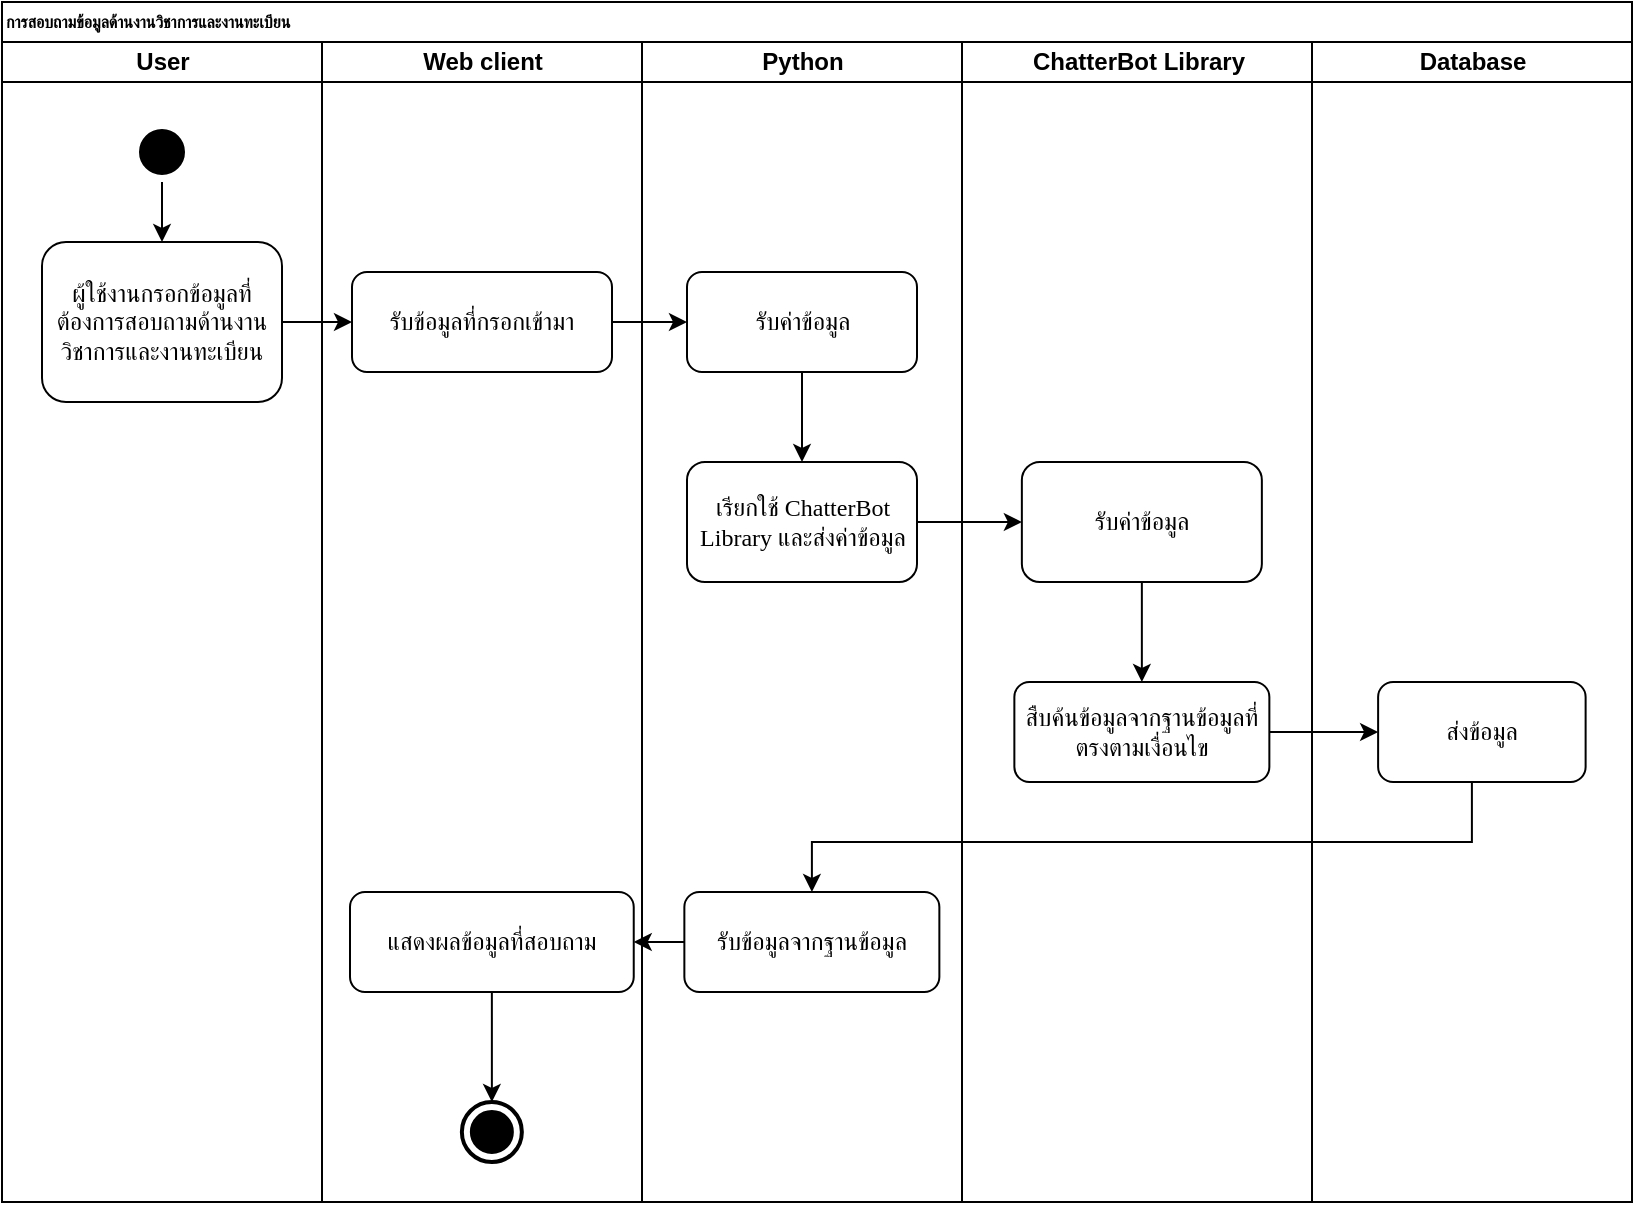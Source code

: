 <mxfile version="14.3.0" type="device" pages="6"><diagram name="Page-1" id="74e2e168-ea6b-b213-b513-2b3c1d86103e"><mxGraphModel dx="946" dy="537" grid="1" gridSize="10" guides="1" tooltips="1" connect="1" arrows="1" fold="1" page="1" pageScale="1" pageWidth="1100" pageHeight="850" background="#ffffff" math="0" shadow="0"><root><mxCell id="0"/><mxCell id="1" parent="0"/><mxCell id="77e6c97f196da883-1" value="การสอบถามข้อมูลด้านงานวิชาการและงานทะเบียน" style="swimlane;html=1;childLayout=stackLayout;startSize=20;rounded=0;shadow=0;labelBackgroundColor=none;strokeWidth=1;fontFamily=Verdana;fontSize=8;align=left;" parent="1" vertex="1"><mxGeometry x="70" y="40" width="815" height="600" as="geometry"/></mxCell><mxCell id="77e6c97f196da883-2" value="User" style="swimlane;html=1;startSize=20;" parent="77e6c97f196da883-1" vertex="1"><mxGeometry y="20" width="160" height="580" as="geometry"/></mxCell><mxCell id="0GF6bAsTkWx0TI34Dl2H-12" style="edgeStyle=orthogonalEdgeStyle;rounded=0;orthogonalLoop=1;jettySize=auto;html=1;exitX=0.5;exitY=1;exitDx=0;exitDy=0;entryX=0.5;entryY=0;entryDx=0;entryDy=0;strokeColor=#000000;" parent="77e6c97f196da883-2" source="0GF6bAsTkWx0TI34Dl2H-6" target="0GF6bAsTkWx0TI34Dl2H-11" edge="1"><mxGeometry relative="1" as="geometry"/></mxCell><mxCell id="0GF6bAsTkWx0TI34Dl2H-6" value="" style="ellipse;html=1;shape=startState;fillColor=#000000;" parent="77e6c97f196da883-2" vertex="1"><mxGeometry x="65" y="40" width="30" height="30" as="geometry"/></mxCell><mxCell id="0GF6bAsTkWx0TI34Dl2H-11" value="ผู้ใช้งานกรอกข้อมูลที่ต้องการสอบถามด้านงานวิชาการและงานทะเบียน" style="shape=rect;html=1;rounded=1;whiteSpace=wrap;align=center;strokeColor=#000000;" parent="77e6c97f196da883-2" vertex="1"><mxGeometry x="20" y="100" width="120" height="80" as="geometry"/></mxCell><mxCell id="107ba76e4e335f99-1" style="edgeStyle=orthogonalEdgeStyle;rounded=1;html=1;labelBackgroundColor=none;startArrow=none;startFill=0;startSize=5;endArrow=classicThin;endFill=1;endSize=5;jettySize=auto;orthogonalLoop=1;strokeWidth=1;fontFamily=Verdana;fontSize=8" parent="77e6c97f196da883-1" edge="1"><mxGeometry relative="1" as="geometry"><mxPoint x="670" y="450.0" as="targetPoint"/></mxGeometry></mxCell><mxCell id="77e6c97f196da883-3" value="Web client" style="swimlane;html=1;startSize=20;" parent="77e6c97f196da883-1" vertex="1"><mxGeometry x="160" y="20" width="160" height="580" as="geometry"/></mxCell><mxCell id="0GF6bAsTkWx0TI34Dl2H-28" value="รับข้อมูลที่กรอกเข้ามา" style="shape=rect;html=1;rounded=1;whiteSpace=wrap;align=center;strokeColor=#000000;" parent="77e6c97f196da883-3" vertex="1"><mxGeometry x="15" y="115" width="130" height="50" as="geometry"/></mxCell><mxCell id="0GF6bAsTkWx0TI34Dl2H-48" style="edgeStyle=orthogonalEdgeStyle;rounded=0;orthogonalLoop=1;jettySize=auto;html=1;exitX=0.5;exitY=1;exitDx=0;exitDy=0;entryX=0.5;entryY=0;entryDx=0;entryDy=0;entryPerimeter=0;strokeColor=#000000;" parent="77e6c97f196da883-3" source="0GF6bAsTkWx0TI34Dl2H-45" target="0GF6bAsTkWx0TI34Dl2H-47" edge="1"><mxGeometry relative="1" as="geometry"/></mxCell><mxCell id="0GF6bAsTkWx0TI34Dl2H-45" value="แสดงผลข้อมูลที่สอบถาม" style="shape=rect;html=1;rounded=1;whiteSpace=wrap;align=center;strokeColor=#000000;" parent="77e6c97f196da883-3" vertex="1"><mxGeometry x="14.0" y="425" width="141.87" height="50" as="geometry"/></mxCell><mxCell id="0GF6bAsTkWx0TI34Dl2H-47" value="" style="html=1;shape=mxgraph.sysml.actFinal;strokeWidth=2;verticalLabelPosition=bottom;verticalAlignment=top;" parent="77e6c97f196da883-3" vertex="1"><mxGeometry x="69.93" y="530" width="30" height="30" as="geometry"/></mxCell><mxCell id="77e6c97f196da883-4" value="Python" style="swimlane;html=1;startSize=20;" parent="77e6c97f196da883-1" vertex="1"><mxGeometry x="320" y="20" width="160" height="580" as="geometry"/></mxCell><mxCell id="77e6c97f196da883-29" style="edgeStyle=orthogonalEdgeStyle;rounded=1;html=1;labelBackgroundColor=none;startArrow=none;startFill=0;startSize=5;endArrow=classicThin;endFill=1;endSize=5;jettySize=auto;orthogonalLoop=1;strokeWidth=1;fontFamily=Verdana;fontSize=8" parent="77e6c97f196da883-4" edge="1"><mxGeometry relative="1" as="geometry"><mxPoint x="80.059" y="240.044" as="targetPoint"/></mxGeometry></mxCell><mxCell id="0GF6bAsTkWx0TI34Dl2H-30" value="&lt;font data-font-src=&quot;https://fonts.googleapis.com/css2?family=Sarabun&amp;amp;display=swap&quot; face=&quot;Times New Roman&quot;&gt;รับค่าข้อมูล&lt;/font&gt;" style="shape=rect;html=1;rounded=1;whiteSpace=wrap;align=center;strokeColor=#000000;" parent="77e6c97f196da883-4" vertex="1"><mxGeometry x="22.5" y="115" width="115" height="50" as="geometry"/></mxCell><mxCell id="0GF6bAsTkWx0TI34Dl2H-42" value="&lt;font data-font-src=&quot;https://fonts.googleapis.com/css2?family=Sarabun&amp;amp;display=swap&quot; face=&quot;Times New Roman&quot;&gt;เรียกใช้ ChatterBot Library และส่งค่าข้อมูล&lt;/font&gt;" style="shape=rect;html=1;rounded=1;whiteSpace=wrap;align=center;strokeColor=#000000;" parent="77e6c97f196da883-4" vertex="1"><mxGeometry x="22.5" y="210" width="115" height="60" as="geometry"/></mxCell><mxCell id="0GF6bAsTkWx0TI34Dl2H-43" value="" style="edgeStyle=orthogonalEdgeStyle;rounded=0;orthogonalLoop=1;jettySize=auto;html=1;strokeColor=#000000;" parent="77e6c97f196da883-4" source="0GF6bAsTkWx0TI34Dl2H-30" target="0GF6bAsTkWx0TI34Dl2H-42" edge="1"><mxGeometry relative="1" as="geometry"/></mxCell><mxCell id="0GF6bAsTkWx0TI34Dl2H-40" value="รับข้อมูลจากฐานข้อมูล" style="shape=rect;html=1;rounded=1;whiteSpace=wrap;align=center;strokeColor=#000000;" parent="77e6c97f196da883-4" vertex="1"><mxGeometry x="21.18" y="425" width="127.5" height="50" as="geometry"/></mxCell><mxCell id="77e6c97f196da883-5" value="ChatterBot Library" style="swimlane;html=1;startSize=20;" parent="77e6c97f196da883-1" vertex="1"><mxGeometry x="480" y="20" width="175" height="580" as="geometry"/></mxCell><mxCell id="77e6c97f196da883-34" style="edgeStyle=orthogonalEdgeStyle;rounded=1;html=1;labelBackgroundColor=none;startArrow=none;startFill=0;startSize=5;endArrow=classicThin;endFill=1;endSize=5;jettySize=auto;orthogonalLoop=1;strokeColor=#000000;strokeWidth=1;fontFamily=Verdana;fontSize=8;fontColor=#000000;" parent="77e6c97f196da883-5" edge="1"><mxGeometry relative="1" as="geometry"><mxPoint x="80.059" y="320.044" as="targetPoint"/></mxGeometry></mxCell><mxCell id="77e6c97f196da883-35" style="edgeStyle=orthogonalEdgeStyle;rounded=1;html=1;labelBackgroundColor=none;startArrow=none;startFill=0;startSize=5;endArrow=classicThin;endFill=1;endSize=5;jettySize=auto;orthogonalLoop=1;strokeWidth=1;fontFamily=Verdana;fontSize=8" parent="77e6c97f196da883-5" edge="1"><mxGeometry relative="1" as="geometry"><mxPoint x="80.059" y="400" as="targetPoint"/></mxGeometry></mxCell><mxCell id="0GF6bAsTkWx0TI34Dl2H-36" value="สืบค้นข้อมูลจากฐานข้อมูลที่ตรงตามเงื่อนไข" style="shape=rect;html=1;rounded=1;whiteSpace=wrap;align=center;strokeColor=#000000;" parent="77e6c97f196da883-5" vertex="1"><mxGeometry x="26.18" y="320" width="127.5" height="50" as="geometry"/></mxCell><mxCell id="5Nl8FD4V_Q38uBkOLdK1-1" value="รับค่าข้อมูล" style="whiteSpace=wrap;html=1;rounded=1;" vertex="1" parent="77e6c97f196da883-5"><mxGeometry x="29.93" y="210" width="120" height="60" as="geometry"/></mxCell><mxCell id="5Nl8FD4V_Q38uBkOLdK1-4" value="" style="edgeStyle=orthogonalEdgeStyle;rounded=0;orthogonalLoop=1;jettySize=auto;html=1;entryX=0.5;entryY=0;entryDx=0;entryDy=0;" edge="1" parent="77e6c97f196da883-5" source="5Nl8FD4V_Q38uBkOLdK1-1" target="0GF6bAsTkWx0TI34Dl2H-36"><mxGeometry relative="1" as="geometry"><mxPoint x="87.5" y="350" as="targetPoint"/></mxGeometry></mxCell><mxCell id="0GF6bAsTkWx0TI34Dl2H-41" value="" style="edgeStyle=orthogonalEdgeStyle;rounded=0;orthogonalLoop=1;jettySize=auto;html=1;strokeColor=#000000;" parent="77e6c97f196da883-1" source="0GF6bAsTkWx0TI34Dl2H-38" target="0GF6bAsTkWx0TI34Dl2H-40" edge="1"><mxGeometry relative="1" as="geometry"><Array as="points"><mxPoint x="734.93" y="420"/><mxPoint x="404.93" y="420"/></Array></mxGeometry></mxCell><mxCell id="77e6c97f196da883-6" value="Database" style="swimlane;html=1;startSize=20;" parent="77e6c97f196da883-1" vertex="1"><mxGeometry x="655" y="20" width="160" height="580" as="geometry"/></mxCell><mxCell id="77e6c97f196da883-37" style="edgeStyle=orthogonalEdgeStyle;rounded=1;html=1;labelBackgroundColor=none;startArrow=none;startFill=0;startSize=5;endArrow=classicThin;endFill=1;endSize=5;jettySize=auto;orthogonalLoop=1;strokeWidth=1;fontFamily=Verdana;fontSize=8" parent="77e6c97f196da883-6" edge="1"><mxGeometry relative="1" as="geometry"><mxPoint x="80.059" y="480" as="targetPoint"/></mxGeometry></mxCell><mxCell id="77e6c97f196da883-38" style="edgeStyle=orthogonalEdgeStyle;rounded=1;html=1;labelBackgroundColor=none;startArrow=none;startFill=0;startSize=5;endArrow=classicThin;endFill=1;endSize=5;jettySize=auto;orthogonalLoop=1;strokeWidth=1;fontFamily=Verdana;fontSize=8" parent="77e6c97f196da883-6" edge="1"><mxGeometry relative="1" as="geometry"><mxPoint x="80.059" y="560" as="targetPoint"/></mxGeometry></mxCell><mxCell id="0GF6bAsTkWx0TI34Dl2H-38" value="ส่งข้อมูล" style="shape=rect;html=1;rounded=1;whiteSpace=wrap;align=center;strokeColor=#000000;" parent="77e6c97f196da883-6" vertex="1"><mxGeometry x="33.06" y="320" width="103.75" height="50" as="geometry"/></mxCell><mxCell id="0GF6bAsTkWx0TI34Dl2H-29" style="edgeStyle=orthogonalEdgeStyle;rounded=0;orthogonalLoop=1;jettySize=auto;html=1;exitX=1;exitY=0.5;exitDx=0;exitDy=0;entryX=0;entryY=0.5;entryDx=0;entryDy=0;strokeColor=#000000;" parent="77e6c97f196da883-1" source="0GF6bAsTkWx0TI34Dl2H-11" target="0GF6bAsTkWx0TI34Dl2H-28" edge="1"><mxGeometry relative="1" as="geometry"/></mxCell><mxCell id="0GF6bAsTkWx0TI34Dl2H-31" style="edgeStyle=orthogonalEdgeStyle;rounded=0;orthogonalLoop=1;jettySize=auto;html=1;exitX=1;exitY=0.5;exitDx=0;exitDy=0;entryX=0;entryY=0.5;entryDx=0;entryDy=0;strokeColor=#000000;" parent="77e6c97f196da883-1" source="0GF6bAsTkWx0TI34Dl2H-28" target="0GF6bAsTkWx0TI34Dl2H-30" edge="1"><mxGeometry relative="1" as="geometry"/></mxCell><mxCell id="0GF6bAsTkWx0TI34Dl2H-39" value="" style="edgeStyle=orthogonalEdgeStyle;rounded=0;orthogonalLoop=1;jettySize=auto;html=1;strokeColor=#000000;" parent="77e6c97f196da883-1" source="0GF6bAsTkWx0TI34Dl2H-36" target="0GF6bAsTkWx0TI34Dl2H-38" edge="1"><mxGeometry relative="1" as="geometry"/></mxCell><mxCell id="0GF6bAsTkWx0TI34Dl2H-46" value="" style="edgeStyle=orthogonalEdgeStyle;rounded=0;orthogonalLoop=1;jettySize=auto;html=1;strokeColor=#000000;" parent="77e6c97f196da883-1" source="0GF6bAsTkWx0TI34Dl2H-40" target="0GF6bAsTkWx0TI34Dl2H-45" edge="1"><mxGeometry relative="1" as="geometry"/></mxCell><mxCell id="5Nl8FD4V_Q38uBkOLdK1-2" value="" style="edgeStyle=orthogonalEdgeStyle;rounded=0;orthogonalLoop=1;jettySize=auto;html=1;" edge="1" parent="77e6c97f196da883-1" source="0GF6bAsTkWx0TI34Dl2H-42" target="5Nl8FD4V_Q38uBkOLdK1-1"><mxGeometry relative="1" as="geometry"/></mxCell></root></mxGraphModel></diagram><diagram id="v52P_G7o3WI93Jxkia80" name="Page-2"><mxGraphModel dx="946" dy="537" grid="1" gridSize="10" guides="1" tooltips="1" connect="1" arrows="1" fold="1" page="1" pageScale="1" pageWidth="827" pageHeight="1169" math="0" shadow="0"><root><mxCell id="EnSozsuTcGHLF4de4KdT-0"/><mxCell id="EnSozsuTcGHLF4de4KdT-1" parent="EnSozsuTcGHLF4de4KdT-0"/><mxCell id="KSJIZJMbR8kaX-wd4w_R-0" value="การเข้าสู่ระบบของผู้ดูแลระบบ" style="swimlane;html=1;childLayout=stackLayout;startSize=20;rounded=0;shadow=0;labelBackgroundColor=none;strokeWidth=1;fontFamily=Verdana;fontSize=8;align=left;" parent="EnSozsuTcGHLF4de4KdT-1" vertex="1"><mxGeometry x="70" y="40" width="510" height="510" as="geometry"/></mxCell><mxCell id="KSJIZJMbR8kaX-wd4w_R-1" value="Admin" style="swimlane;html=1;startSize=20;" parent="KSJIZJMbR8kaX-wd4w_R-0" vertex="1"><mxGeometry y="20" width="160" height="490" as="geometry"/></mxCell><mxCell id="KSJIZJMbR8kaX-wd4w_R-2" style="edgeStyle=orthogonalEdgeStyle;rounded=0;orthogonalLoop=1;jettySize=auto;html=1;exitX=0.5;exitY=1;exitDx=0;exitDy=0;entryX=0.5;entryY=0;entryDx=0;entryDy=0;strokeColor=#000000;" parent="KSJIZJMbR8kaX-wd4w_R-1" source="KSJIZJMbR8kaX-wd4w_R-3" target="KSJIZJMbR8kaX-wd4w_R-4" edge="1"><mxGeometry relative="1" as="geometry"/></mxCell><mxCell id="KSJIZJMbR8kaX-wd4w_R-3" value="" style="ellipse;html=1;shape=startState;fillColor=#000000;" parent="KSJIZJMbR8kaX-wd4w_R-1" vertex="1"><mxGeometry x="65" y="40" width="30" height="30" as="geometry"/></mxCell><mxCell id="KSJIZJMbR8kaX-wd4w_R-4" value="ผู้ดูแลระบบกรอกชื่อผู้ใช้และรหัสผ่าน" style="shape=rect;html=1;rounded=1;whiteSpace=wrap;align=center;strokeColor=#000000;" parent="KSJIZJMbR8kaX-wd4w_R-1" vertex="1"><mxGeometry x="20" y="100" width="120" height="60" as="geometry"/></mxCell><mxCell id="KSJIZJMbR8kaX-wd4w_R-40" value="กดปุ่มเข้าสู่ระบบ" style="shape=rect;html=1;rounded=1;whiteSpace=wrap;align=center;strokeColor=#000000;" parent="KSJIZJMbR8kaX-wd4w_R-1" vertex="1"><mxGeometry x="20" y="200" width="120" height="60" as="geometry"/></mxCell><mxCell id="KSJIZJMbR8kaX-wd4w_R-41" value="" style="edgeStyle=orthogonalEdgeStyle;rounded=0;orthogonalLoop=1;jettySize=auto;html=1;strokeColor=#000000;" parent="KSJIZJMbR8kaX-wd4w_R-1" source="KSJIZJMbR8kaX-wd4w_R-4" target="KSJIZJMbR8kaX-wd4w_R-40" edge="1"><mxGeometry relative="1" as="geometry"/></mxCell><mxCell id="KSJIZJMbR8kaX-wd4w_R-5" style="edgeStyle=orthogonalEdgeStyle;rounded=1;html=1;labelBackgroundColor=none;startArrow=none;startFill=0;startSize=5;endArrow=classicThin;endFill=1;endSize=5;jettySize=auto;orthogonalLoop=1;strokeWidth=1;fontFamily=Verdana;fontSize=8" parent="KSJIZJMbR8kaX-wd4w_R-0" edge="1"><mxGeometry relative="1" as="geometry"><mxPoint x="670" y="450.0" as="targetPoint"/></mxGeometry></mxCell><mxCell id="KSJIZJMbR8kaX-wd4w_R-6" value="Web client" style="swimlane;html=1;startSize=20;" parent="KSJIZJMbR8kaX-wd4w_R-0" vertex="1"><mxGeometry x="160" y="20" width="180" height="490" as="geometry"/></mxCell><mxCell id="KSJIZJMbR8kaX-wd4w_R-36" value="รับข้อมูลที่กรอกเข้ามา" style="shape=rect;html=1;rounded=1;whiteSpace=wrap;align=center;strokeColor=#000000;" parent="KSJIZJMbR8kaX-wd4w_R-6" vertex="1"><mxGeometry x="35" y="205" width="120" height="50" as="geometry"/></mxCell><mxCell id="KSJIZJMbR8kaX-wd4w_R-50" style="edgeStyle=orthogonalEdgeStyle;rounded=0;orthogonalLoop=1;jettySize=auto;html=1;exitX=0.5;exitY=1;exitDx=0;exitDy=0;entryX=0.5;entryY=0;entryDx=0;entryDy=0;entryPerimeter=0;strokeColor=#000000;" parent="KSJIZJMbR8kaX-wd4w_R-6" source="KSJIZJMbR8kaX-wd4w_R-47" target="KSJIZJMbR8kaX-wd4w_R-49" edge="1"><mxGeometry relative="1" as="geometry"/></mxCell><mxCell id="KSJIZJMbR8kaX-wd4w_R-47" value="นำผู้ดูแลระบบเข้าสู่ระบบการจัดการข้อมูลแชตบอท" style="shape=rect;html=1;rounded=1;whiteSpace=wrap;align=center;strokeColor=#000000;" parent="KSJIZJMbR8kaX-wd4w_R-6" vertex="1"><mxGeometry x="30" y="320" width="120" height="70" as="geometry"/></mxCell><mxCell id="KSJIZJMbR8kaX-wd4w_R-49" value="" style="html=1;shape=mxgraph.sysml.actFinal;strokeWidth=2;verticalLabelPosition=bottom;verticalAlignment=top;" parent="KSJIZJMbR8kaX-wd4w_R-6" vertex="1"><mxGeometry x="75" y="430" width="30" height="30" as="geometry"/></mxCell><mxCell id="KSJIZJMbR8kaX-wd4w_R-11" value="Python" style="swimlane;html=1;startSize=20;" parent="KSJIZJMbR8kaX-wd4w_R-0" vertex="1"><mxGeometry x="340" y="20" width="170" height="490" as="geometry"/></mxCell><mxCell id="KSJIZJMbR8kaX-wd4w_R-12" style="edgeStyle=orthogonalEdgeStyle;rounded=1;html=1;labelBackgroundColor=none;startArrow=none;startFill=0;startSize=5;endArrow=classicThin;endFill=1;endSize=5;jettySize=auto;orthogonalLoop=1;strokeWidth=1;fontFamily=Verdana;fontSize=8" parent="KSJIZJMbR8kaX-wd4w_R-11" edge="1"><mxGeometry relative="1" as="geometry"><mxPoint x="80.059" y="240.044" as="targetPoint"/></mxGeometry></mxCell><mxCell id="KSJIZJMbR8kaX-wd4w_R-15" value="" style="edgeStyle=orthogonalEdgeStyle;rounded=0;orthogonalLoop=1;jettySize=auto;html=1;strokeColor=#000000;" parent="KSJIZJMbR8kaX-wd4w_R-11" edge="1"><mxGeometry relative="1" as="geometry"><mxPoint x="80" y="210" as="targetPoint"/></mxGeometry></mxCell><mxCell id="KSJIZJMbR8kaX-wd4w_R-38" value="ตรวจสอบชื่อผู้ใช้งานและรหัสผ่าน" style="shape=rect;html=1;rounded=1;whiteSpace=wrap;align=center;strokeColor=#000000;" parent="KSJIZJMbR8kaX-wd4w_R-11" vertex="1"><mxGeometry x="25" y="205" width="120" height="50" as="geometry"/></mxCell><mxCell id="KSJIZJMbR8kaX-wd4w_R-43" value="" style="shape=rhombus;html=1;verticalLabelPosition=bottom;verticalAlignment=top;strokeColor=#000000;" parent="KSJIZJMbR8kaX-wd4w_R-11" vertex="1"><mxGeometry x="65" y="280" width="40" height="40" as="geometry"/></mxCell><mxCell id="KSJIZJMbR8kaX-wd4w_R-44" value="" style="edgeStyle=elbowEdgeStyle;html=1;elbow=horizontal;align=right;verticalAlign=bottom;endArrow=none;rounded=0;labelBackgroundColor=none;startArrow=open;startSize=12;strokeColor=#000000;entryX=0.5;entryY=1;entryDx=0;entryDy=0;" parent="KSJIZJMbR8kaX-wd4w_R-11" source="KSJIZJMbR8kaX-wd4w_R-43" target="KSJIZJMbR8kaX-wd4w_R-38" edge="1"><mxGeometry relative="1" as="geometry"><mxPoint x="85" y="260" as="targetPoint"/></mxGeometry></mxCell><mxCell id="KSJIZJMbR8kaX-wd4w_R-26" style="edgeStyle=orthogonalEdgeStyle;rounded=0;orthogonalLoop=1;jettySize=auto;html=1;exitX=1;exitY=0.5;exitDx=0;exitDy=0;entryX=0;entryY=0.5;entryDx=0;entryDy=0;strokeColor=#000000;" parent="KSJIZJMbR8kaX-wd4w_R-0" edge="1"><mxGeometry relative="1" as="geometry"><mxPoint x="342.5" y="160" as="targetPoint"/></mxGeometry></mxCell><mxCell id="KSJIZJMbR8kaX-wd4w_R-30" value="" style="edgeStyle=orthogonalEdgeStyle;rounded=0;orthogonalLoop=1;jettySize=auto;html=1;strokeColor=#000000;" parent="KSJIZJMbR8kaX-wd4w_R-0" edge="1"><mxGeometry relative="1" as="geometry"><mxPoint x="310.94" y="360" as="targetPoint"/></mxGeometry></mxCell><mxCell id="KSJIZJMbR8kaX-wd4w_R-39" value="" style="edgeStyle=orthogonalEdgeStyle;rounded=0;orthogonalLoop=1;jettySize=auto;html=1;strokeColor=#000000;" parent="KSJIZJMbR8kaX-wd4w_R-0" source="KSJIZJMbR8kaX-wd4w_R-36" target="KSJIZJMbR8kaX-wd4w_R-38" edge="1"><mxGeometry relative="1" as="geometry"/></mxCell><mxCell id="KSJIZJMbR8kaX-wd4w_R-42" style="edgeStyle=orthogonalEdgeStyle;rounded=0;orthogonalLoop=1;jettySize=auto;html=1;exitX=1;exitY=0.5;exitDx=0;exitDy=0;entryX=0;entryY=0.5;entryDx=0;entryDy=0;strokeColor=#000000;" parent="KSJIZJMbR8kaX-wd4w_R-0" source="KSJIZJMbR8kaX-wd4w_R-40" target="KSJIZJMbR8kaX-wd4w_R-36" edge="1"><mxGeometry relative="1" as="geometry"/></mxCell><mxCell id="KSJIZJMbR8kaX-wd4w_R-46" value="ข้อมูลผิด" style="edgeStyle=elbowEdgeStyle;html=1;elbow=vertical;verticalAlign=bottom;endArrow=open;rounded=0;labelBackgroundColor=none;endSize=12;strokeColor=#000000;entryX=1;entryY=0.5;entryDx=0;entryDy=0;" parent="KSJIZJMbR8kaX-wd4w_R-0" source="KSJIZJMbR8kaX-wd4w_R-43" target="KSJIZJMbR8kaX-wd4w_R-4" edge="1"><mxGeometry relative="1" as="geometry"><mxPoint x="325" y="340" as="targetPoint"/><Array as="points"><mxPoint x="500" y="240"/><mxPoint x="290" y="160"/></Array></mxGeometry></mxCell><mxCell id="KSJIZJMbR8kaX-wd4w_R-45" value="ข้อมูลถูกต้อง" style="edgeStyle=elbowEdgeStyle;html=1;elbow=vertical;verticalAlign=bottom;endArrow=open;rounded=0;labelBackgroundColor=none;endSize=12;strokeColor=#000000;entryX=0.5;entryY=0;entryDx=0;entryDy=0;exitX=0;exitY=0.5;exitDx=0;exitDy=0;" parent="KSJIZJMbR8kaX-wd4w_R-0" source="KSJIZJMbR8kaX-wd4w_R-43" target="KSJIZJMbR8kaX-wd4w_R-47" edge="1"><mxGeometry relative="1" as="geometry"><mxPoint x="250" y="380" as="targetPoint"/><Array as="points"><mxPoint x="330" y="320"/></Array></mxGeometry></mxCell></root></mxGraphModel></diagram><diagram id="7P52_7upGbfvgN9EULzw" name="Page-3"><mxGraphModel dx="946" dy="614" grid="1" gridSize="10" guides="1" tooltips="1" connect="1" arrows="1" fold="1" page="1" pageScale="1" pageWidth="827" pageHeight="1169" math="0" shadow="0"><root><mxCell id="xlRpXLCxDNst__ZJOABa-0"/><mxCell id="xlRpXLCxDNst__ZJOABa-1" parent="xlRpXLCxDNst__ZJOABa-0"/><mxCell id="HlXwgPEzBkZ6b3DCnscF-0" value="การดูข้อมูลทั้งหมดของแชตบอท" style="swimlane;html=1;childLayout=stackLayout;startSize=20;rounded=0;shadow=0;labelBackgroundColor=none;strokeWidth=1;fontFamily=Verdana;fontSize=8;align=left;" parent="xlRpXLCxDNst__ZJOABa-1" vertex="1"><mxGeometry x="70" y="40" width="677.5" height="400" as="geometry"/></mxCell><mxCell id="HlXwgPEzBkZ6b3DCnscF-1" value="Admin" style="swimlane;html=1;startSize=20;" parent="HlXwgPEzBkZ6b3DCnscF-0" vertex="1"><mxGeometry y="20" width="160" height="380" as="geometry"/></mxCell><mxCell id="HlXwgPEzBkZ6b3DCnscF-2" style="edgeStyle=orthogonalEdgeStyle;rounded=0;orthogonalLoop=1;jettySize=auto;html=1;exitX=0.5;exitY=1;exitDx=0;exitDy=0;entryX=0.5;entryY=0;entryDx=0;entryDy=0;strokeColor=#000000;" parent="HlXwgPEzBkZ6b3DCnscF-1" source="HlXwgPEzBkZ6b3DCnscF-3" target="HlXwgPEzBkZ6b3DCnscF-4" edge="1"><mxGeometry relative="1" as="geometry"/></mxCell><mxCell id="HlXwgPEzBkZ6b3DCnscF-3" value="" style="ellipse;html=1;shape=startState;fillColor=#000000;" parent="HlXwgPEzBkZ6b3DCnscF-1" vertex="1"><mxGeometry x="65" y="40" width="30" height="30" as="geometry"/></mxCell><mxCell id="HlXwgPEzBkZ6b3DCnscF-4" value="ผู้ดูแลระบบกดปุ่มเข้าสู่หน้าข้อมูลทั้งหมดของแชตบอท" style="shape=rect;html=1;rounded=1;whiteSpace=wrap;align=center;strokeColor=#000000;" parent="HlXwgPEzBkZ6b3DCnscF-1" vertex="1"><mxGeometry x="20" y="100" width="120" height="80" as="geometry"/></mxCell><mxCell id="HlXwgPEzBkZ6b3DCnscF-5" style="edgeStyle=orthogonalEdgeStyle;rounded=1;html=1;labelBackgroundColor=none;startArrow=none;startFill=0;startSize=5;endArrow=classicThin;endFill=1;endSize=5;jettySize=auto;orthogonalLoop=1;strokeWidth=1;fontFamily=Verdana;fontSize=8" parent="HlXwgPEzBkZ6b3DCnscF-0" edge="1"><mxGeometry relative="1" as="geometry"><mxPoint x="670" y="450.0" as="targetPoint"/></mxGeometry></mxCell><mxCell id="HlXwgPEzBkZ6b3DCnscF-6" value="Web client" style="swimlane;html=1;startSize=20;" parent="HlXwgPEzBkZ6b3DCnscF-0" vertex="1"><mxGeometry x="160" y="20" width="170" height="380" as="geometry"/></mxCell><mxCell id="V9cOdJTwK1Zbmah2Zc9n-0" value="รับค่าปุ่มกดเพื่อไปยังหน้าข้อมูลของแชตบอท" style="shape=rect;html=1;rounded=1;whiteSpace=wrap;align=center;strokeColor=#000000;" parent="HlXwgPEzBkZ6b3DCnscF-6" vertex="1"><mxGeometry x="25" y="100" width="120" height="80" as="geometry"/></mxCell><mxCell id="n4FJAWGJJBH5xz-PwQbh-11" style="edgeStyle=orthogonalEdgeStyle;rounded=0;orthogonalLoop=1;jettySize=auto;html=1;exitX=0.5;exitY=1;exitDx=0;exitDy=0;entryX=0.5;entryY=0;entryDx=0;entryDy=0;entryPerimeter=0;strokeColor=#000000;" parent="HlXwgPEzBkZ6b3DCnscF-6" source="n4FJAWGJJBH5xz-PwQbh-8" target="n4FJAWGJJBH5xz-PwQbh-10" edge="1"><mxGeometry relative="1" as="geometry"/></mxCell><mxCell id="n4FJAWGJJBH5xz-PwQbh-8" value="แสดงผลข้อมูลทั้งหมดของแชตบอท" style="shape=rect;html=1;rounded=1;whiteSpace=wrap;align=center;strokeColor=#000000;" parent="HlXwgPEzBkZ6b3DCnscF-6" vertex="1"><mxGeometry x="21.88" y="220" width="126.25" height="50" as="geometry"/></mxCell><mxCell id="n4FJAWGJJBH5xz-PwQbh-10" value="" style="html=1;shape=mxgraph.sysml.actFinal;strokeWidth=2;verticalLabelPosition=bottom;verticalAlignment=top;" parent="HlXwgPEzBkZ6b3DCnscF-6" vertex="1"><mxGeometry x="70" y="330" width="30" height="30" as="geometry"/></mxCell><mxCell id="HlXwgPEzBkZ6b3DCnscF-11" value="Python" style="swimlane;html=1;startSize=20;" parent="HlXwgPEzBkZ6b3DCnscF-0" vertex="1"><mxGeometry x="330" y="20" width="175" height="380" as="geometry"/></mxCell><mxCell id="HlXwgPEzBkZ6b3DCnscF-12" style="edgeStyle=orthogonalEdgeStyle;rounded=1;html=1;labelBackgroundColor=none;startArrow=none;startFill=0;startSize=5;endArrow=classicThin;endFill=1;endSize=5;jettySize=auto;orthogonalLoop=1;strokeWidth=1;fontFamily=Verdana;fontSize=8" parent="HlXwgPEzBkZ6b3DCnscF-11" edge="1"><mxGeometry relative="1" as="geometry"><mxPoint x="80.059" y="240.044" as="targetPoint"/></mxGeometry></mxCell><mxCell id="HlXwgPEzBkZ6b3DCnscF-15" value="" style="edgeStyle=orthogonalEdgeStyle;rounded=0;orthogonalLoop=1;jettySize=auto;html=1;strokeColor=#000000;" parent="HlXwgPEzBkZ6b3DCnscF-11" edge="1"><mxGeometry relative="1" as="geometry"><mxPoint x="80" y="165" as="sourcePoint"/></mxGeometry></mxCell><mxCell id="n4FJAWGJJBH5xz-PwQbh-2" value="เรียกใช้ฐานข้อมูล" style="shape=rect;html=1;rounded=1;whiteSpace=wrap;align=center;strokeColor=#000000;" parent="HlXwgPEzBkZ6b3DCnscF-11" vertex="1"><mxGeometry x="27.5" y="115" width="120" height="50" as="geometry"/></mxCell><mxCell id="n4FJAWGJJBH5xz-PwQbh-6" value="รับค่าข้อมูลจากฐานข้อมูล" style="shape=rect;html=1;rounded=1;whiteSpace=wrap;align=center;strokeColor=#000000;" parent="HlXwgPEzBkZ6b3DCnscF-11" vertex="1"><mxGeometry x="16.25" y="220" width="142.5" height="50" as="geometry"/></mxCell><mxCell id="HlXwgPEzBkZ6b3DCnscF-21" value="Database" style="swimlane;html=1;startSize=20;" parent="HlXwgPEzBkZ6b3DCnscF-0" vertex="1"><mxGeometry x="505" y="20" width="172.5" height="380" as="geometry"/></mxCell><mxCell id="HlXwgPEzBkZ6b3DCnscF-22" style="edgeStyle=orthogonalEdgeStyle;rounded=1;html=1;labelBackgroundColor=none;startArrow=none;startFill=0;startSize=5;endArrow=classicThin;endFill=1;endSize=5;jettySize=auto;orthogonalLoop=1;strokeWidth=1;fontFamily=Verdana;fontSize=8" parent="HlXwgPEzBkZ6b3DCnscF-21" edge="1"><mxGeometry relative="1" as="geometry"><mxPoint x="80.059" y="480" as="targetPoint"/></mxGeometry></mxCell><mxCell id="HlXwgPEzBkZ6b3DCnscF-23" style="edgeStyle=orthogonalEdgeStyle;rounded=1;html=1;labelBackgroundColor=none;startArrow=none;startFill=0;startSize=5;endArrow=classicThin;endFill=1;endSize=5;jettySize=auto;orthogonalLoop=1;strokeWidth=1;fontFamily=Verdana;fontSize=8" parent="HlXwgPEzBkZ6b3DCnscF-21" edge="1"><mxGeometry relative="1" as="geometry"><mxPoint x="80.059" y="560" as="targetPoint"/></mxGeometry></mxCell><mxCell id="n4FJAWGJJBH5xz-PwQbh-4" value="ส่งข้อมูลทั้งหมดจากฐานข้อมูล" style="shape=rect;html=1;rounded=1;whiteSpace=wrap;align=center;strokeColor=#000000;" parent="HlXwgPEzBkZ6b3DCnscF-21" vertex="1"><mxGeometry x="24.38" y="110" width="123.75" height="60" as="geometry"/></mxCell><mxCell id="HlXwgPEzBkZ6b3DCnscF-26" style="edgeStyle=orthogonalEdgeStyle;rounded=0;orthogonalLoop=1;jettySize=auto;html=1;exitX=1;exitY=0.5;exitDx=0;exitDy=0;entryX=0;entryY=0.5;entryDx=0;entryDy=0;strokeColor=#000000;" parent="HlXwgPEzBkZ6b3DCnscF-0" edge="1"><mxGeometry relative="1" as="geometry"><mxPoint x="305" y="160" as="sourcePoint"/></mxGeometry></mxCell><mxCell id="HlXwgPEzBkZ6b3DCnscF-28" value="" style="edgeStyle=orthogonalEdgeStyle;rounded=0;orthogonalLoop=1;jettySize=auto;html=1;strokeColor=#000000;" parent="HlXwgPEzBkZ6b3DCnscF-0" edge="1"><mxGeometry relative="1" as="geometry"><Array as="points"><mxPoint x="560" y="310"/><mxPoint x="400" y="310"/></Array><mxPoint x="560" y="280" as="sourcePoint"/></mxGeometry></mxCell><mxCell id="HlXwgPEzBkZ6b3DCnscF-30" value="" style="edgeStyle=orthogonalEdgeStyle;rounded=0;orthogonalLoop=1;jettySize=auto;html=1;strokeColor=#000000;" parent="HlXwgPEzBkZ6b3DCnscF-0" edge="1"><mxGeometry relative="1" as="geometry"><mxPoint x="336.25" y="360" as="sourcePoint"/></mxGeometry></mxCell><mxCell id="V9cOdJTwK1Zbmah2Zc9n-1" value="" style="edgeStyle=orthogonalEdgeStyle;rounded=0;orthogonalLoop=1;jettySize=auto;html=1;strokeColor=#000000;" parent="HlXwgPEzBkZ6b3DCnscF-0" source="HlXwgPEzBkZ6b3DCnscF-4" target="V9cOdJTwK1Zbmah2Zc9n-0" edge="1"><mxGeometry relative="1" as="geometry"/></mxCell><mxCell id="n4FJAWGJJBH5xz-PwQbh-3" value="" style="edgeStyle=orthogonalEdgeStyle;rounded=0;orthogonalLoop=1;jettySize=auto;html=1;strokeColor=#000000;" parent="HlXwgPEzBkZ6b3DCnscF-0" source="V9cOdJTwK1Zbmah2Zc9n-0" target="n4FJAWGJJBH5xz-PwQbh-2" edge="1"><mxGeometry relative="1" as="geometry"/></mxCell><mxCell id="n4FJAWGJJBH5xz-PwQbh-5" value="" style="edgeStyle=orthogonalEdgeStyle;rounded=0;orthogonalLoop=1;jettySize=auto;html=1;strokeColor=#000000;" parent="HlXwgPEzBkZ6b3DCnscF-0" source="n4FJAWGJJBH5xz-PwQbh-2" target="n4FJAWGJJBH5xz-PwQbh-4" edge="1"><mxGeometry relative="1" as="geometry"/></mxCell><mxCell id="n4FJAWGJJBH5xz-PwQbh-7" value="" style="edgeStyle=orthogonalEdgeStyle;rounded=0;orthogonalLoop=1;jettySize=auto;html=1;strokeColor=#000000;" parent="HlXwgPEzBkZ6b3DCnscF-0" source="n4FJAWGJJBH5xz-PwQbh-4" target="n4FJAWGJJBH5xz-PwQbh-6" edge="1"><mxGeometry relative="1" as="geometry"><Array as="points"><mxPoint x="591" y="220"/><mxPoint x="418" y="220"/></Array></mxGeometry></mxCell><mxCell id="n4FJAWGJJBH5xz-PwQbh-9" value="" style="edgeStyle=orthogonalEdgeStyle;rounded=0;orthogonalLoop=1;jettySize=auto;html=1;strokeColor=#000000;" parent="HlXwgPEzBkZ6b3DCnscF-0" source="n4FJAWGJJBH5xz-PwQbh-6" target="n4FJAWGJJBH5xz-PwQbh-8" edge="1"><mxGeometry relative="1" as="geometry"/></mxCell></root></mxGraphModel></diagram><diagram id="OdC8las71Cxxg3j6oYHM" name="Page-4"><mxGraphModel dx="946" dy="614" grid="1" gridSize="10" guides="1" tooltips="1" connect="1" arrows="1" fold="1" page="1" pageScale="1" pageWidth="827" pageHeight="1169" math="0" shadow="0"><root><mxCell id="zGi8OhcVOea31ZajphAy-0"/><mxCell id="zGi8OhcVOea31ZajphAy-1" parent="zGi8OhcVOea31ZajphAy-0"/><mxCell id="61FDRFRz527lFUidA0LQ-0" value="การเพิ่มข้อมูลของแชตบอท" style="swimlane;html=1;childLayout=stackLayout;startSize=20;rounded=0;shadow=0;labelBackgroundColor=none;strokeWidth=1;fontFamily=Verdana;fontSize=8;align=left;" parent="zGi8OhcVOea31ZajphAy-1" vertex="1"><mxGeometry x="70" y="40" width="707.5" height="890" as="geometry"/></mxCell><mxCell id="61FDRFRz527lFUidA0LQ-5" style="edgeStyle=orthogonalEdgeStyle;rounded=1;html=1;labelBackgroundColor=none;startArrow=none;startFill=0;startSize=5;endArrow=classicThin;endFill=1;endSize=5;jettySize=auto;orthogonalLoop=1;strokeWidth=1;fontFamily=Verdana;fontSize=8" parent="61FDRFRz527lFUidA0LQ-0" edge="1"><mxGeometry relative="1" as="geometry"><mxPoint x="670" y="450.0" as="targetPoint"/></mxGeometry></mxCell><mxCell id="61FDRFRz527lFUidA0LQ-1" value="Admin" style="swimlane;html=1;startSize=20;" parent="61FDRFRz527lFUidA0LQ-0" vertex="1"><mxGeometry y="20" width="180" height="870" as="geometry"/></mxCell><mxCell id="61FDRFRz527lFUidA0LQ-2" style="edgeStyle=orthogonalEdgeStyle;rounded=0;orthogonalLoop=1;jettySize=auto;html=1;exitX=0.5;exitY=1;exitDx=0;exitDy=0;entryX=0.5;entryY=0;entryDx=0;entryDy=0;strokeColor=#000000;" parent="61FDRFRz527lFUidA0LQ-1" source="61FDRFRz527lFUidA0LQ-3" target="61FDRFRz527lFUidA0LQ-4" edge="1"><mxGeometry relative="1" as="geometry"/></mxCell><mxCell id="61FDRFRz527lFUidA0LQ-3" value="" style="ellipse;html=1;shape=startState;fillColor=#000000;" parent="61FDRFRz527lFUidA0LQ-1" vertex="1"><mxGeometry x="75" y="40" width="30" height="30" as="geometry"/></mxCell><mxCell id="61FDRFRz527lFUidA0LQ-4" value="ผู้ดูแลระบบกดปุ่มเข้าสู่หน้าเพิ่มข้อมูลของแชตบอท" style="shape=rect;html=1;rounded=1;whiteSpace=wrap;align=center;strokeColor=#000000;" parent="61FDRFRz527lFUidA0LQ-1" vertex="1"><mxGeometry x="35" y="100" width="110" height="80" as="geometry"/></mxCell><mxCell id="p7nE2kj6uXiL3YYw2MZG-0" value="กรอกข้อมูลต่าง ๆ ที่ต้องเพิ่มให้กับแชตบอท" style="whiteSpace=wrap;html=1;rounded=1;" parent="61FDRFRz527lFUidA0LQ-1" vertex="1"><mxGeometry x="30" y="220" width="120" height="60" as="geometry"/></mxCell><mxCell id="JXOe3BwfZHYzkoWeSzhq-0" value="กดปุ่มยืนยัน การเพิ่มข้อมูล" style="whiteSpace=wrap;html=1;rounded=1;" parent="61FDRFRz527lFUidA0LQ-1" vertex="1"><mxGeometry x="30" y="310" width="120" height="60" as="geometry"/></mxCell><mxCell id="JXOe3BwfZHYzkoWeSzhq-1" value="" style="edgeStyle=orthogonalEdgeStyle;rounded=0;orthogonalLoop=1;jettySize=auto;html=1;strokeColor=#000000;" parent="61FDRFRz527lFUidA0LQ-1" source="p7nE2kj6uXiL3YYw2MZG-0" target="JXOe3BwfZHYzkoWeSzhq-0" edge="1"><mxGeometry relative="1" as="geometry"/></mxCell><mxCell id="61FDRFRz527lFUidA0LQ-6" value="Web client" style="swimlane;html=1;startSize=20;" parent="61FDRFRz527lFUidA0LQ-0" vertex="1"><mxGeometry x="180" y="20" width="180" height="870" as="geometry"/></mxCell><mxCell id="I2xpFFGLOS_aDHtbPmft-0" value="แสดงหน้าเพิ่มข้อมูลของแชตบอท" style="whiteSpace=wrap;html=1;rounded=1;" parent="61FDRFRz527lFUidA0LQ-6" vertex="1"><mxGeometry x="25" y="110" width="120" height="60" as="geometry"/></mxCell><mxCell id="aN_qae2Fr94xIQWz-myu-0" value="รับข้อมูลที่กรอกเข้ามา" style="whiteSpace=wrap;html=1;rounded=1;" parent="61FDRFRz527lFUidA0LQ-6" vertex="1"><mxGeometry x="30" y="310" width="120" height="60" as="geometry"/></mxCell><mxCell id="TGo0Gytp0VMOYHqnCfnz-0" value="แสดงผลการบันทึกผิดพลาด" style="whiteSpace=wrap;html=1;rounded=1;" parent="61FDRFRz527lFUidA0LQ-6" vertex="1"><mxGeometry x="30" y="450" width="120" height="60" as="geometry"/></mxCell><mxCell id="iOwTB2vewhgnckbYSvw1-8" style="edgeStyle=orthogonalEdgeStyle;rounded=0;orthogonalLoop=1;jettySize=auto;html=1;exitX=0.5;exitY=1;exitDx=0;exitDy=0;entryX=0.5;entryY=0;entryDx=0;entryDy=0;entryPerimeter=0;strokeColor=#000000;" parent="61FDRFRz527lFUidA0LQ-6" source="iOwTB2vewhgnckbYSvw1-5" target="iOwTB2vewhgnckbYSvw1-7" edge="1"><mxGeometry relative="1" as="geometry"/></mxCell><mxCell id="iOwTB2vewhgnckbYSvw1-5" value="แสดงผลการเพิ่มข้อมูลเสร็จสิ้น" style="whiteSpace=wrap;html=1;rounded=1;" parent="61FDRFRz527lFUidA0LQ-6" vertex="1"><mxGeometry x="30" y="700" width="120" height="60" as="geometry"/></mxCell><mxCell id="iOwTB2vewhgnckbYSvw1-7" value="" style="html=1;shape=mxgraph.sysml.actFinal;strokeWidth=2;verticalLabelPosition=bottom;verticalAlignment=top;" parent="61FDRFRz527lFUidA0LQ-6" vertex="1"><mxGeometry x="75" y="810" width="30" height="30" as="geometry"/></mxCell><mxCell id="61FDRFRz527lFUidA0LQ-11" value="Python" style="swimlane;html=1;startSize=20;" parent="61FDRFRz527lFUidA0LQ-0" vertex="1"><mxGeometry x="360" y="20" width="175" height="870" as="geometry"/></mxCell><mxCell id="61FDRFRz527lFUidA0LQ-12" style="edgeStyle=orthogonalEdgeStyle;rounded=1;html=1;labelBackgroundColor=none;startArrow=none;startFill=0;startSize=5;endArrow=classicThin;endFill=1;endSize=5;jettySize=auto;orthogonalLoop=1;strokeWidth=1;fontFamily=Verdana;fontSize=8" parent="61FDRFRz527lFUidA0LQ-11" edge="1"><mxGeometry relative="1" as="geometry"><mxPoint x="80.059" y="240.044" as="targetPoint"/></mxGeometry></mxCell><mxCell id="61FDRFRz527lFUidA0LQ-13" value="" style="edgeStyle=orthogonalEdgeStyle;rounded=0;orthogonalLoop=1;jettySize=auto;html=1;strokeColor=#000000;" parent="61FDRFRz527lFUidA0LQ-11" edge="1"><mxGeometry relative="1" as="geometry"><mxPoint x="80" y="165" as="sourcePoint"/></mxGeometry></mxCell><mxCell id="InvX_JS6cBltBcKy7xFl-0" value="รับค่า" style="whiteSpace=wrap;html=1;rounded=1;" parent="61FDRFRz527lFUidA0LQ-11" vertex="1"><mxGeometry x="41.25" y="320" width="92.5" height="40" as="geometry"/></mxCell><mxCell id="InvX_JS6cBltBcKy7xFl-2" value="เรียกใช้ฐานข้อมูล" style="whiteSpace=wrap;html=1;rounded=1;" parent="61FDRFRz527lFUidA0LQ-11" vertex="1"><mxGeometry x="27.5" y="410" width="120" height="60" as="geometry"/></mxCell><mxCell id="InvX_JS6cBltBcKy7xFl-3" value="" style="edgeStyle=orthogonalEdgeStyle;rounded=0;orthogonalLoop=1;jettySize=auto;html=1;strokeColor=#000000;" parent="61FDRFRz527lFUidA0LQ-11" source="InvX_JS6cBltBcKy7xFl-0" target="InvX_JS6cBltBcKy7xFl-2" edge="1"><mxGeometry relative="1" as="geometry"/></mxCell><mxCell id="0hBzGGxgctV-d1mQpsr1-0" value="เพิ่มข้อมูลลงฐานข้อมูล" style="whiteSpace=wrap;html=1;rounded=1;" parent="61FDRFRz527lFUidA0LQ-11" vertex="1"><mxGeometry x="27.5" y="500" width="120" height="60" as="geometry"/></mxCell><mxCell id="0hBzGGxgctV-d1mQpsr1-1" value="" style="edgeStyle=orthogonalEdgeStyle;rounded=0;orthogonalLoop=1;jettySize=auto;html=1;strokeColor=#000000;" parent="61FDRFRz527lFUidA0LQ-11" source="InvX_JS6cBltBcKy7xFl-2" target="0hBzGGxgctV-d1mQpsr1-0" edge="1"><mxGeometry relative="1" as="geometry"/></mxCell><mxCell id="61FDRFRz527lFUidA0LQ-20" style="edgeStyle=orthogonalEdgeStyle;rounded=0;orthogonalLoop=1;jettySize=auto;html=1;exitX=1;exitY=0.5;exitDx=0;exitDy=0;entryX=0;entryY=0.5;entryDx=0;entryDy=0;strokeColor=#000000;" parent="61FDRFRz527lFUidA0LQ-0" edge="1"><mxGeometry relative="1" as="geometry"><mxPoint x="305" y="160" as="sourcePoint"/></mxGeometry></mxCell><mxCell id="61FDRFRz527lFUidA0LQ-21" value="" style="edgeStyle=orthogonalEdgeStyle;rounded=0;orthogonalLoop=1;jettySize=auto;html=1;strokeColor=#000000;" parent="61FDRFRz527lFUidA0LQ-0" edge="1"><mxGeometry relative="1" as="geometry"><Array as="points"><mxPoint x="560" y="310"/><mxPoint x="400" y="310"/></Array><mxPoint x="560" y="280" as="sourcePoint"/></mxGeometry></mxCell><mxCell id="61FDRFRz527lFUidA0LQ-22" value="" style="edgeStyle=orthogonalEdgeStyle;rounded=0;orthogonalLoop=1;jettySize=auto;html=1;strokeColor=#000000;" parent="61FDRFRz527lFUidA0LQ-0" edge="1"><mxGeometry relative="1" as="geometry"><mxPoint x="336.25" y="360" as="sourcePoint"/></mxGeometry></mxCell><mxCell id="61FDRFRz527lFUidA0LQ-24" value="" style="edgeStyle=orthogonalEdgeStyle;rounded=0;orthogonalLoop=1;jettySize=auto;html=1;strokeColor=#000000;" parent="61FDRFRz527lFUidA0LQ-0" edge="1"><mxGeometry relative="1" as="geometry"><mxPoint x="305" y="160" as="sourcePoint"/></mxGeometry></mxCell><mxCell id="61FDRFRz527lFUidA0LQ-25" value="" style="edgeStyle=orthogonalEdgeStyle;rounded=0;orthogonalLoop=1;jettySize=auto;html=1;strokeColor=#000000;" parent="61FDRFRz527lFUidA0LQ-0" edge="1"><mxGeometry relative="1" as="geometry"><mxPoint x="477.5" y="160" as="sourcePoint"/></mxGeometry></mxCell><mxCell id="61FDRFRz527lFUidA0LQ-26" value="" style="edgeStyle=orthogonalEdgeStyle;rounded=0;orthogonalLoop=1;jettySize=auto;html=1;strokeColor=#000000;" parent="61FDRFRz527lFUidA0LQ-0" edge="1"><mxGeometry relative="1" as="geometry"><Array as="points"><mxPoint x="591" y="220"/><mxPoint x="418" y="220"/></Array><mxPoint x="591.3" y="190" as="sourcePoint"/></mxGeometry></mxCell><mxCell id="61FDRFRz527lFUidA0LQ-27" value="" style="edgeStyle=orthogonalEdgeStyle;rounded=0;orthogonalLoop=1;jettySize=auto;html=1;strokeColor=#000000;" parent="61FDRFRz527lFUidA0LQ-0" edge="1"><mxGeometry relative="1" as="geometry"><mxPoint x="346.25" y="265" as="sourcePoint"/></mxGeometry></mxCell><mxCell id="I2xpFFGLOS_aDHtbPmft-1" value="" style="edgeStyle=orthogonalEdgeStyle;rounded=0;orthogonalLoop=1;jettySize=auto;html=1;strokeColor=#000000;" parent="61FDRFRz527lFUidA0LQ-0" source="61FDRFRz527lFUidA0LQ-4" target="I2xpFFGLOS_aDHtbPmft-0" edge="1"><mxGeometry relative="1" as="geometry"/></mxCell><mxCell id="p7nE2kj6uXiL3YYw2MZG-1" value="" style="edgeStyle=orthogonalEdgeStyle;rounded=0;orthogonalLoop=1;jettySize=auto;html=1;strokeColor=#000000;" parent="61FDRFRz527lFUidA0LQ-0" source="I2xpFFGLOS_aDHtbPmft-0" target="p7nE2kj6uXiL3YYw2MZG-0" edge="1"><mxGeometry relative="1" as="geometry"><Array as="points"><mxPoint x="245" y="220"/><mxPoint x="80" y="220"/></Array></mxGeometry></mxCell><mxCell id="aN_qae2Fr94xIQWz-myu-1" value="" style="edgeStyle=orthogonalEdgeStyle;rounded=0;orthogonalLoop=1;jettySize=auto;html=1;strokeColor=#000000;" parent="61FDRFRz527lFUidA0LQ-0" source="JXOe3BwfZHYzkoWeSzhq-0" target="aN_qae2Fr94xIQWz-myu-0" edge="1"><mxGeometry relative="1" as="geometry"/></mxCell><mxCell id="InvX_JS6cBltBcKy7xFl-1" value="" style="edgeStyle=orthogonalEdgeStyle;rounded=0;orthogonalLoop=1;jettySize=auto;html=1;strokeColor=#000000;" parent="61FDRFRz527lFUidA0LQ-0" source="aN_qae2Fr94xIQWz-myu-0" target="InvX_JS6cBltBcKy7xFl-0" edge="1"><mxGeometry relative="1" as="geometry"/></mxCell><mxCell id="iOwTB2vewhgnckbYSvw1-1" value="" style="edgeStyle=orthogonalEdgeStyle;rounded=0;orthogonalLoop=1;jettySize=auto;html=1;strokeColor=#000000;entryX=0;entryY=0.5;entryDx=0;entryDy=0;" parent="61FDRFRz527lFUidA0LQ-0" source="TGo0Gytp0VMOYHqnCfnz-0" target="p7nE2kj6uXiL3YYw2MZG-0" edge="1"><mxGeometry relative="1" as="geometry"><mxPoint x="20" y="300" as="targetPoint"/><Array as="points"><mxPoint x="20" y="500"/><mxPoint x="20" y="270"/></Array></mxGeometry></mxCell><mxCell id="iOwTB2vewhgnckbYSvw1-9" style="edgeStyle=orthogonalEdgeStyle;rounded=0;orthogonalLoop=1;jettySize=auto;html=1;exitX=0;exitY=0.5;exitDx=0;exitDy=0;strokeColor=#000000;entryX=0;entryY=0.5;entryDx=0;entryDy=0;" parent="61FDRFRz527lFUidA0LQ-0" source="iOwTB2vewhgnckbYSvw1-5" target="p7nE2kj6uXiL3YYw2MZG-0" edge="1"><mxGeometry relative="1" as="geometry"><mxPoint x="20" y="310" as="targetPoint"/><Array as="points"><mxPoint x="20" y="750"/><mxPoint x="20" y="270"/></Array></mxGeometry></mxCell><mxCell id="61FDRFRz527lFUidA0LQ-16" value="Database" style="swimlane;html=1;startSize=20;" parent="61FDRFRz527lFUidA0LQ-0" vertex="1"><mxGeometry x="535" y="20" width="172.5" height="870" as="geometry"/></mxCell><mxCell id="61FDRFRz527lFUidA0LQ-17" style="edgeStyle=orthogonalEdgeStyle;rounded=1;html=1;labelBackgroundColor=none;startArrow=none;startFill=0;startSize=5;endArrow=classicThin;endFill=1;endSize=5;jettySize=auto;orthogonalLoop=1;strokeWidth=1;fontFamily=Verdana;fontSize=8" parent="61FDRFRz527lFUidA0LQ-16" edge="1"><mxGeometry relative="1" as="geometry"><mxPoint x="80.059" y="480" as="targetPoint"/></mxGeometry></mxCell><mxCell id="61FDRFRz527lFUidA0LQ-18" style="edgeStyle=orthogonalEdgeStyle;rounded=1;html=1;labelBackgroundColor=none;startArrow=none;startFill=0;startSize=5;endArrow=classicThin;endFill=1;endSize=5;jettySize=auto;orthogonalLoop=1;strokeWidth=1;fontFamily=Verdana;fontSize=8" parent="61FDRFRz527lFUidA0LQ-16" edge="1"><mxGeometry relative="1" as="geometry"><mxPoint x="80.059" y="560" as="targetPoint"/></mxGeometry></mxCell><mxCell id="iOwTB2vewhgnckbYSvw1-3" value="บันทึกข้อมูลลงฐานข้อมูล" style="whiteSpace=wrap;html=1;rounded=1;" parent="61FDRFRz527lFUidA0LQ-16" vertex="1"><mxGeometry x="26.25" y="700" width="120" height="60" as="geometry"/></mxCell><mxCell id="iOwTB2vewhgnckbYSvw1-18" style="edgeStyle=orthogonalEdgeStyle;rounded=0;orthogonalLoop=1;jettySize=auto;html=1;exitX=1;exitY=0.5;exitDx=0;exitDy=0;entryX=1;entryY=0.5;entryDx=0;entryDy=0;strokeColor=#000000;" parent="61FDRFRz527lFUidA0LQ-16" source="iOwTB2vewhgnckbYSvw1-11" target="iOwTB2vewhgnckbYSvw1-3" edge="1"><mxGeometry relative="1" as="geometry"><Array as="points"><mxPoint x="155" y="530"/><mxPoint x="155" y="730"/></Array></mxGeometry></mxCell><mxCell id="iOwTB2vewhgnckbYSvw1-19" value="เพิ่มข้อมูลสำเร็จ" style="edgeLabel;html=1;align=center;verticalAlign=middle;resizable=0;points=[];" parent="iOwTB2vewhgnckbYSvw1-18" vertex="1" connectable="0"><mxGeometry x="-0.581" y="-4" relative="1" as="geometry"><mxPoint x="-40.25" y="116" as="offset"/></mxGeometry></mxCell><mxCell id="iOwTB2vewhgnckbYSvw1-11" value="" style="shape=rhombus;html=1;verticalLabelPosition=bottom;verticalAlignment=top;strokeColor=#000000;" parent="61FDRFRz527lFUidA0LQ-16" vertex="1"><mxGeometry x="66.25" y="510" width="40" height="40" as="geometry"/></mxCell><mxCell id="iOwTB2vewhgnckbYSvw1-16" style="edgeStyle=orthogonalEdgeStyle;rounded=0;orthogonalLoop=1;jettySize=auto;html=1;exitX=1;exitY=0.5;exitDx=0;exitDy=0;entryX=0;entryY=0.5;entryDx=0;entryDy=0;strokeColor=#000000;" parent="61FDRFRz527lFUidA0LQ-0" source="0hBzGGxgctV-d1mQpsr1-0" target="iOwTB2vewhgnckbYSvw1-11" edge="1"><mxGeometry relative="1" as="geometry"/></mxCell><mxCell id="iOwTB2vewhgnckbYSvw1-17" style="edgeStyle=orthogonalEdgeStyle;rounded=0;orthogonalLoop=1;jettySize=auto;html=1;exitX=0.5;exitY=1;exitDx=0;exitDy=0;entryX=0.5;entryY=1;entryDx=0;entryDy=0;strokeColor=#000000;" parent="61FDRFRz527lFUidA0LQ-0" source="iOwTB2vewhgnckbYSvw1-11" target="TGo0Gytp0VMOYHqnCfnz-0" edge="1"><mxGeometry relative="1" as="geometry"><Array as="points"><mxPoint x="621" y="620"/><mxPoint x="270" y="620"/></Array></mxGeometry></mxCell><mxCell id="iOwTB2vewhgnckbYSvw1-20" value="เพิ่มข้อมูลผิดพลาด" style="edgeLabel;html=1;align=center;verticalAlign=middle;resizable=0;points=[];" parent="iOwTB2vewhgnckbYSvw1-17" vertex="1" connectable="0"><mxGeometry x="-0.311" y="-1" relative="1" as="geometry"><mxPoint x="-42.3" y="-9" as="offset"/></mxGeometry></mxCell><mxCell id="iOwTB2vewhgnckbYSvw1-21" style="edgeStyle=orthogonalEdgeStyle;rounded=0;orthogonalLoop=1;jettySize=auto;html=1;exitX=0;exitY=0.5;exitDx=0;exitDy=0;entryX=1;entryY=0.5;entryDx=0;entryDy=0;strokeColor=#000000;" parent="61FDRFRz527lFUidA0LQ-0" source="iOwTB2vewhgnckbYSvw1-3" target="iOwTB2vewhgnckbYSvw1-5" edge="1"><mxGeometry relative="1" as="geometry"/></mxCell></root></mxGraphModel></diagram><diagram id="O9mIfwdDg8TiAKo8MUe1" name="Page-5"><mxGraphModel dx="946" dy="557" grid="1" gridSize="10" guides="1" tooltips="1" connect="1" arrows="1" fold="1" page="1" pageScale="1" pageWidth="827" pageHeight="1169" math="0" shadow="0"><root><mxCell id="D70vr3U1DkZ3fauQ4cIk-0"/><mxCell id="D70vr3U1DkZ3fauQ4cIk-1" parent="D70vr3U1DkZ3fauQ4cIk-0"/><mxCell id="6L-PO51EJlzrUUnIRr-8-0" value="การแก้ไขข้อมูลของแชตบอท" style="swimlane;html=1;childLayout=stackLayout;startSize=20;rounded=0;shadow=0;labelBackgroundColor=none;strokeWidth=1;fontFamily=Verdana;fontSize=8;align=left;" vertex="1" parent="D70vr3U1DkZ3fauQ4cIk-1"><mxGeometry x="70" y="40" width="697.5" height="830" as="geometry"/></mxCell><mxCell id="6L-PO51EJlzrUUnIRr-8-1" value="Admin" style="swimlane;html=1;startSize=20;" vertex="1" parent="6L-PO51EJlzrUUnIRr-8-0"><mxGeometry y="20" width="180" height="810" as="geometry"/></mxCell><mxCell id="6L-PO51EJlzrUUnIRr-8-2" style="edgeStyle=orthogonalEdgeStyle;rounded=0;orthogonalLoop=1;jettySize=auto;html=1;exitX=0.5;exitY=1;exitDx=0;exitDy=0;entryX=0.5;entryY=0;entryDx=0;entryDy=0;strokeColor=#000000;" edge="1" parent="6L-PO51EJlzrUUnIRr-8-1" source="6L-PO51EJlzrUUnIRr-8-3" target="6L-PO51EJlzrUUnIRr-8-4"><mxGeometry relative="1" as="geometry"/></mxCell><mxCell id="6L-PO51EJlzrUUnIRr-8-3" value="" style="ellipse;html=1;shape=startState;fillColor=#000000;" vertex="1" parent="6L-PO51EJlzrUUnIRr-8-1"><mxGeometry x="75.01" y="40" width="30" height="30" as="geometry"/></mxCell><mxCell id="6L-PO51EJlzrUUnIRr-8-4" value="ผู้ดูแลระบบกดปุ่มเข้าสู่หน้าข้อมูลทั้งหมดของแชตบอท" style="shape=rect;html=1;rounded=1;whiteSpace=wrap;align=center;strokeColor=#000000;" vertex="1" parent="6L-PO51EJlzrUUnIRr-8-1"><mxGeometry x="30.01" y="100" width="120" height="80" as="geometry"/></mxCell><mxCell id="6L-PO51EJlzrUUnIRr-8-28" value="กดปุ่มแก้ไขข้อมูล" style="whiteSpace=wrap;html=1;rounded=1;" vertex="1" parent="6L-PO51EJlzrUUnIRr-8-1"><mxGeometry x="30.005" y="215" width="120" height="60" as="geometry"/></mxCell><mxCell id="1vDTTXocpnv9OdxzZtV1-0" value="กรอกข้อมูลที่ต้องการแก้ไข" style="whiteSpace=wrap;html=1;rounded=1;" vertex="1" parent="6L-PO51EJlzrUUnIRr-8-1"><mxGeometry x="30.0" y="350" width="120" height="60" as="geometry"/></mxCell><mxCell id="6L-PO51EJlzrUUnIRr-8-5" style="edgeStyle=orthogonalEdgeStyle;rounded=1;html=1;labelBackgroundColor=none;startArrow=none;startFill=0;startSize=5;endArrow=classicThin;endFill=1;endSize=5;jettySize=auto;orthogonalLoop=1;strokeWidth=1;fontFamily=Verdana;fontSize=8" edge="1" parent="6L-PO51EJlzrUUnIRr-8-0"><mxGeometry relative="1" as="geometry"><mxPoint x="670" y="450.0" as="targetPoint"/></mxGeometry></mxCell><mxCell id="6L-PO51EJlzrUUnIRr-8-6" value="Web client" style="swimlane;html=1;startSize=20;" vertex="1" parent="6L-PO51EJlzrUUnIRr-8-0"><mxGeometry x="180" y="20" width="170" height="810" as="geometry"/></mxCell><mxCell id="6L-PO51EJlzrUUnIRr-8-7" value="รับค่าปุ่มกดเพื่อไปยังหน้าข้อมูลของแชตบอท" style="shape=rect;html=1;rounded=1;whiteSpace=wrap;align=center;strokeColor=#000000;" vertex="1" parent="6L-PO51EJlzrUUnIRr-8-6"><mxGeometry x="25" y="100" width="120" height="80" as="geometry"/></mxCell><mxCell id="6L-PO51EJlzrUUnIRr-8-9" value="แสดงผลข้อมูลทั้งหมดของแชตบอท" style="shape=rect;html=1;rounded=1;whiteSpace=wrap;align=center;strokeColor=#000000;" vertex="1" parent="6L-PO51EJlzrUUnIRr-8-6"><mxGeometry x="21.88" y="220" width="126.25" height="50" as="geometry"/></mxCell><mxCell id="6L-PO51EJlzrUUnIRr-8-30" value="แสดงหน้าต่างแก้ไขข้อมูล" style="whiteSpace=wrap;html=1;rounded=1;" vertex="1" parent="6L-PO51EJlzrUUnIRr-8-6"><mxGeometry x="17.5" y="305" width="135" height="45" as="geometry"/></mxCell><mxCell id="fjMXXkCDskHUiVkhcGRF-0" value="รับค่าที่กรอกเข้ามา" style="whiteSpace=wrap;html=1;rounded=1;" vertex="1" parent="6L-PO51EJlzrUUnIRr-8-6"><mxGeometry x="25" y="400" width="120" height="60" as="geometry"/></mxCell><mxCell id="cM_PDg1J_YKsKtfwWjAl-0" value="แสดงผลการบันทึกผิดพลาด" style="whiteSpace=wrap;html=1;rounded=1;" vertex="1" parent="6L-PO51EJlzrUUnIRr-8-6"><mxGeometry x="25.0" y="495" width="120" height="60" as="geometry"/></mxCell><mxCell id="cM_PDg1J_YKsKtfwWjAl-3" style="edgeStyle=orthogonalEdgeStyle;rounded=0;orthogonalLoop=1;jettySize=auto;html=1;exitX=0;exitY=0.5;exitDx=0;exitDy=0;entryX=0.5;entryY=0;entryDx=0;entryDy=0;" edge="1" parent="6L-PO51EJlzrUUnIRr-8-6" source="cM_PDg1J_YKsKtfwWjAl-0" target="6L-PO51EJlzrUUnIRr-8-9"><mxGeometry relative="1" as="geometry"><mxPoint x="-150" y="525" as="targetPoint"/><Array as="points"><mxPoint x="-160" y="525"/><mxPoint x="-160" y="200"/><mxPoint x="85" y="200"/></Array></mxGeometry></mxCell><mxCell id="1rqlYJ2Je_iK_-f90SYh-2" style="edgeStyle=orthogonalEdgeStyle;rounded=0;orthogonalLoop=1;jettySize=auto;html=1;exitX=0.5;exitY=1;exitDx=0;exitDy=0;entryX=0.5;entryY=0;entryDx=0;entryDy=0;entryPerimeter=0;" edge="1" parent="6L-PO51EJlzrUUnIRr-8-6" source="1rqlYJ2Je_iK_-f90SYh-0" target="1rqlYJ2Je_iK_-f90SYh-1"><mxGeometry relative="1" as="geometry"/></mxCell><mxCell id="1rqlYJ2Je_iK_-f90SYh-0" value="แสดงผลการแก้ไขข้อมูลเสร็จสิ้น" style="whiteSpace=wrap;html=1;rounded=1;" vertex="1" parent="6L-PO51EJlzrUUnIRr-8-6"><mxGeometry x="25" y="650" width="120" height="60" as="geometry"/></mxCell><mxCell id="1rqlYJ2Je_iK_-f90SYh-1" value="" style="html=1;shape=mxgraph.sysml.actFinal;strokeWidth=2;verticalLabelPosition=bottom;verticalAlignment=top;" vertex="1" parent="6L-PO51EJlzrUUnIRr-8-6"><mxGeometry x="70" y="750" width="30" height="30" as="geometry"/></mxCell><mxCell id="PdlxdOiMxklnADTMz_KB-0" style="edgeStyle=orthogonalEdgeStyle;rounded=0;orthogonalLoop=1;jettySize=auto;html=1;exitX=0;exitY=0.5;exitDx=0;exitDy=0;entryX=0.5;entryY=0;entryDx=0;entryDy=0;" edge="1" parent="6L-PO51EJlzrUUnIRr-8-6" source="1rqlYJ2Je_iK_-f90SYh-0" target="6L-PO51EJlzrUUnIRr-8-9"><mxGeometry relative="1" as="geometry"><mxPoint x="-140" y="600" as="targetPoint"/><Array as="points"><mxPoint x="-160" y="680"/><mxPoint x="-160" y="200"/><mxPoint x="85" y="200"/></Array></mxGeometry></mxCell><mxCell id="6L-PO51EJlzrUUnIRr-8-11" value="Python" style="swimlane;html=1;startSize=20;" vertex="1" parent="6L-PO51EJlzrUUnIRr-8-0"><mxGeometry x="350" y="20" width="175" height="810" as="geometry"/></mxCell><mxCell id="6L-PO51EJlzrUUnIRr-8-12" style="edgeStyle=orthogonalEdgeStyle;rounded=1;html=1;labelBackgroundColor=none;startArrow=none;startFill=0;startSize=5;endArrow=classicThin;endFill=1;endSize=5;jettySize=auto;orthogonalLoop=1;strokeWidth=1;fontFamily=Verdana;fontSize=8" edge="1" parent="6L-PO51EJlzrUUnIRr-8-11"><mxGeometry relative="1" as="geometry"><mxPoint x="80.059" y="240.044" as="targetPoint"/></mxGeometry></mxCell><mxCell id="6L-PO51EJlzrUUnIRr-8-13" value="" style="edgeStyle=orthogonalEdgeStyle;rounded=0;orthogonalLoop=1;jettySize=auto;html=1;strokeColor=#000000;" edge="1" parent="6L-PO51EJlzrUUnIRr-8-11"><mxGeometry relative="1" as="geometry"><mxPoint x="80" y="165" as="sourcePoint"/></mxGeometry></mxCell><mxCell id="6L-PO51EJlzrUUnIRr-8-14" value="เรียกใช้ฐานข้อมูล" style="shape=rect;html=1;rounded=1;whiteSpace=wrap;align=center;strokeColor=#000000;" vertex="1" parent="6L-PO51EJlzrUUnIRr-8-11"><mxGeometry x="27.5" y="115" width="120" height="50" as="geometry"/></mxCell><mxCell id="6L-PO51EJlzrUUnIRr-8-15" value="รับค่าข้อมูลจากฐานข้อมูล" style="shape=rect;html=1;rounded=1;whiteSpace=wrap;align=center;strokeColor=#000000;" vertex="1" parent="6L-PO51EJlzrUUnIRr-8-11"><mxGeometry x="16.25" y="220" width="142.5" height="50" as="geometry"/></mxCell><mxCell id="FiVVzc0yHTq3dbCVVpVl-0" value="รับค่า" style="whiteSpace=wrap;html=1;rounded=1;" vertex="1" parent="6L-PO51EJlzrUUnIRr-8-11"><mxGeometry x="41.25" y="410" width="92.5" height="40" as="geometry"/></mxCell><mxCell id="FiVVzc0yHTq3dbCVVpVl-2" value="แก้ไขข้อมูลลงฐานข้อมูล" style="whiteSpace=wrap;html=1;rounded=1;" vertex="1" parent="6L-PO51EJlzrUUnIRr-8-11"><mxGeometry x="23.75" y="495" width="127.5" height="60" as="geometry"/></mxCell><mxCell id="FiVVzc0yHTq3dbCVVpVl-3" value="" style="edgeStyle=orthogonalEdgeStyle;rounded=0;orthogonalLoop=1;jettySize=auto;html=1;" edge="1" parent="6L-PO51EJlzrUUnIRr-8-11" source="FiVVzc0yHTq3dbCVVpVl-0" target="FiVVzc0yHTq3dbCVVpVl-2"><mxGeometry relative="1" as="geometry"/></mxCell><mxCell id="6L-PO51EJlzrUUnIRr-8-16" value="Database" style="swimlane;html=1;startSize=20;" vertex="1" parent="6L-PO51EJlzrUUnIRr-8-0"><mxGeometry x="525" y="20" width="172.5" height="810" as="geometry"/></mxCell><mxCell id="6L-PO51EJlzrUUnIRr-8-17" style="edgeStyle=orthogonalEdgeStyle;rounded=1;html=1;labelBackgroundColor=none;startArrow=none;startFill=0;startSize=5;endArrow=classicThin;endFill=1;endSize=5;jettySize=auto;orthogonalLoop=1;strokeWidth=1;fontFamily=Verdana;fontSize=8" edge="1" parent="6L-PO51EJlzrUUnIRr-8-16"><mxGeometry relative="1" as="geometry"><mxPoint x="80.059" y="480" as="targetPoint"/></mxGeometry></mxCell><mxCell id="6L-PO51EJlzrUUnIRr-8-18" style="edgeStyle=orthogonalEdgeStyle;rounded=1;html=1;labelBackgroundColor=none;startArrow=none;startFill=0;startSize=5;endArrow=classicThin;endFill=1;endSize=5;jettySize=auto;orthogonalLoop=1;strokeWidth=1;fontFamily=Verdana;fontSize=8" edge="1" parent="6L-PO51EJlzrUUnIRr-8-16"><mxGeometry relative="1" as="geometry"><mxPoint x="80.059" y="560" as="targetPoint"/></mxGeometry></mxCell><mxCell id="6L-PO51EJlzrUUnIRr-8-19" value="ส่งข้อมูลทั้งหมดจากฐานข้อมูล" style="shape=rect;html=1;rounded=1;whiteSpace=wrap;align=center;strokeColor=#000000;" vertex="1" parent="6L-PO51EJlzrUUnIRr-8-16"><mxGeometry x="24.38" y="110" width="123.75" height="60" as="geometry"/></mxCell><mxCell id="aoNK9E9nZURktANMIS0x-1" style="edgeStyle=orthogonalEdgeStyle;rounded=0;orthogonalLoop=1;jettySize=auto;html=1;exitX=0.5;exitY=1;exitDx=0;exitDy=0;entryX=0.5;entryY=0;entryDx=0;entryDy=0;" edge="1" parent="6L-PO51EJlzrUUnIRr-8-16" source="4WbpaLuEx36_bmddVoCF-0" target="aoNK9E9nZURktANMIS0x-0"><mxGeometry relative="1" as="geometry"/></mxCell><mxCell id="4WbpaLuEx36_bmddVoCF-0" value="" style="shape=rhombus;html=1;verticalLabelPosition=bottom;verticalAlignment=top;" vertex="1" parent="6L-PO51EJlzrUUnIRr-8-16"><mxGeometry x="66.25" y="560" width="40" height="40" as="geometry"/></mxCell><mxCell id="aoNK9E9nZURktANMIS0x-0" value="บันทึกข้อมูลลงฐานข้อมูล" style="whiteSpace=wrap;html=1;rounded=1;" vertex="1" parent="6L-PO51EJlzrUUnIRr-8-16"><mxGeometry x="26.26" y="650" width="120" height="60" as="geometry"/></mxCell><mxCell id="Xw5eRprCCjAbF5ZQer1f-0" value="แก้ไขข้อมูลสำเร็จ" style="edgeLabel;html=1;align=center;verticalAlign=middle;resizable=0;points=[];" vertex="1" connectable="0" parent="6L-PO51EJlzrUUnIRr-8-16"><mxGeometry x="215" y="640" as="geometry"><mxPoint x="-85" y="-26" as="offset"/></mxGeometry></mxCell><mxCell id="6L-PO51EJlzrUUnIRr-8-20" style="edgeStyle=orthogonalEdgeStyle;rounded=0;orthogonalLoop=1;jettySize=auto;html=1;exitX=1;exitY=0.5;exitDx=0;exitDy=0;entryX=0;entryY=0.5;entryDx=0;entryDy=0;strokeColor=#000000;" edge="1" parent="6L-PO51EJlzrUUnIRr-8-0"><mxGeometry relative="1" as="geometry"><mxPoint x="305" y="160" as="sourcePoint"/></mxGeometry></mxCell><mxCell id="6L-PO51EJlzrUUnIRr-8-21" value="" style="edgeStyle=orthogonalEdgeStyle;rounded=0;orthogonalLoop=1;jettySize=auto;html=1;strokeColor=#000000;" edge="1" parent="6L-PO51EJlzrUUnIRr-8-0"><mxGeometry relative="1" as="geometry"><Array as="points"><mxPoint x="560" y="310"/><mxPoint x="400" y="310"/></Array><mxPoint x="560" y="280" as="sourcePoint"/></mxGeometry></mxCell><mxCell id="6L-PO51EJlzrUUnIRr-8-22" value="" style="edgeStyle=orthogonalEdgeStyle;rounded=0;orthogonalLoop=1;jettySize=auto;html=1;strokeColor=#000000;" edge="1" parent="6L-PO51EJlzrUUnIRr-8-0"><mxGeometry relative="1" as="geometry"><mxPoint x="336.25" y="360" as="sourcePoint"/></mxGeometry></mxCell><mxCell id="6L-PO51EJlzrUUnIRr-8-23" value="" style="edgeStyle=orthogonalEdgeStyle;rounded=0;orthogonalLoop=1;jettySize=auto;html=1;strokeColor=#000000;" edge="1" parent="6L-PO51EJlzrUUnIRr-8-0" source="6L-PO51EJlzrUUnIRr-8-4" target="6L-PO51EJlzrUUnIRr-8-7"><mxGeometry relative="1" as="geometry"/></mxCell><mxCell id="6L-PO51EJlzrUUnIRr-8-24" value="" style="edgeStyle=orthogonalEdgeStyle;rounded=0;orthogonalLoop=1;jettySize=auto;html=1;strokeColor=#000000;" edge="1" parent="6L-PO51EJlzrUUnIRr-8-0" source="6L-PO51EJlzrUUnIRr-8-7" target="6L-PO51EJlzrUUnIRr-8-14"><mxGeometry relative="1" as="geometry"/></mxCell><mxCell id="6L-PO51EJlzrUUnIRr-8-25" value="" style="edgeStyle=orthogonalEdgeStyle;rounded=0;orthogonalLoop=1;jettySize=auto;html=1;strokeColor=#000000;" edge="1" parent="6L-PO51EJlzrUUnIRr-8-0" source="6L-PO51EJlzrUUnIRr-8-14" target="6L-PO51EJlzrUUnIRr-8-19"><mxGeometry relative="1" as="geometry"/></mxCell><mxCell id="6L-PO51EJlzrUUnIRr-8-26" value="" style="edgeStyle=orthogonalEdgeStyle;rounded=0;orthogonalLoop=1;jettySize=auto;html=1;strokeColor=#000000;" edge="1" parent="6L-PO51EJlzrUUnIRr-8-0" source="6L-PO51EJlzrUUnIRr-8-19" target="6L-PO51EJlzrUUnIRr-8-15"><mxGeometry relative="1" as="geometry"><Array as="points"><mxPoint x="591" y="220"/><mxPoint x="418" y="220"/></Array></mxGeometry></mxCell><mxCell id="6L-PO51EJlzrUUnIRr-8-27" value="" style="edgeStyle=orthogonalEdgeStyle;rounded=0;orthogonalLoop=1;jettySize=auto;html=1;strokeColor=#000000;" edge="1" parent="6L-PO51EJlzrUUnIRr-8-0" source="6L-PO51EJlzrUUnIRr-8-15" target="6L-PO51EJlzrUUnIRr-8-9"><mxGeometry relative="1" as="geometry"/></mxCell><mxCell id="6L-PO51EJlzrUUnIRr-8-29" value="" style="edgeStyle=orthogonalEdgeStyle;rounded=0;orthogonalLoop=1;jettySize=auto;html=1;" edge="1" parent="6L-PO51EJlzrUUnIRr-8-0" source="6L-PO51EJlzrUUnIRr-8-9" target="6L-PO51EJlzrUUnIRr-8-28"><mxGeometry relative="1" as="geometry"/></mxCell><mxCell id="6L-PO51EJlzrUUnIRr-8-31" value="" style="edgeStyle=orthogonalEdgeStyle;rounded=0;orthogonalLoop=1;jettySize=auto;html=1;entryX=0.5;entryY=0;entryDx=0;entryDy=0;" edge="1" parent="6L-PO51EJlzrUUnIRr-8-0" source="6L-PO51EJlzrUUnIRr-8-28" target="6L-PO51EJlzrUUnIRr-8-30"><mxGeometry relative="1" as="geometry"><Array as="points"><mxPoint x="80" y="310"/><mxPoint x="265" y="310"/></Array></mxGeometry></mxCell><mxCell id="1vDTTXocpnv9OdxzZtV1-1" value="" style="edgeStyle=orthogonalEdgeStyle;rounded=0;orthogonalLoop=1;jettySize=auto;html=1;" edge="1" parent="6L-PO51EJlzrUUnIRr-8-0" source="6L-PO51EJlzrUUnIRr-8-30" target="1vDTTXocpnv9OdxzZtV1-0"><mxGeometry relative="1" as="geometry"><Array as="points"><mxPoint x="245" y="400"/></Array></mxGeometry></mxCell><mxCell id="fjMXXkCDskHUiVkhcGRF-1" value="" style="edgeStyle=orthogonalEdgeStyle;rounded=0;orthogonalLoop=1;jettySize=auto;html=1;" edge="1" parent="6L-PO51EJlzrUUnIRr-8-0" source="1vDTTXocpnv9OdxzZtV1-0" target="fjMXXkCDskHUiVkhcGRF-0"><mxGeometry relative="1" as="geometry"><Array as="points"><mxPoint x="80" y="450"/></Array></mxGeometry></mxCell><mxCell id="FiVVzc0yHTq3dbCVVpVl-1" value="" style="edgeStyle=orthogonalEdgeStyle;rounded=0;orthogonalLoop=1;jettySize=auto;html=1;" edge="1" parent="6L-PO51EJlzrUUnIRr-8-0" source="fjMXXkCDskHUiVkhcGRF-0" target="FiVVzc0yHTq3dbCVVpVl-0"><mxGeometry relative="1" as="geometry"/></mxCell><mxCell id="6XQjbtUx-UFHb7cvuOJI-0" style="edgeStyle=orthogonalEdgeStyle;rounded=0;orthogonalLoop=1;jettySize=auto;html=1;exitX=1;exitY=0.5;exitDx=0;exitDy=0;entryX=0.5;entryY=0;entryDx=0;entryDy=0;" edge="1" parent="6L-PO51EJlzrUUnIRr-8-0" source="FiVVzc0yHTq3dbCVVpVl-2" target="4WbpaLuEx36_bmddVoCF-0"><mxGeometry relative="1" as="geometry"/></mxCell><mxCell id="cM_PDg1J_YKsKtfwWjAl-1" style="edgeStyle=orthogonalEdgeStyle;rounded=0;orthogonalLoop=1;jettySize=auto;html=1;exitX=0;exitY=0.5;exitDx=0;exitDy=0;entryX=0.5;entryY=1;entryDx=0;entryDy=0;strokeColor=#000000;" edge="1" parent="6L-PO51EJlzrUUnIRr-8-0" target="cM_PDg1J_YKsKtfwWjAl-0" source="4WbpaLuEx36_bmddVoCF-0"><mxGeometry relative="1" as="geometry"><Array as="points"><mxPoint x="591" y="600"/><mxPoint x="265" y="600"/></Array><mxPoint x="596.25" y="610" as="sourcePoint"/></mxGeometry></mxCell><mxCell id="cM_PDg1J_YKsKtfwWjAl-2" value="แก้ไขข้อมูลผิดพลาด" style="edgeLabel;html=1;align=center;verticalAlign=middle;resizable=0;points=[];" vertex="1" connectable="0" parent="cM_PDg1J_YKsKtfwWjAl-1"><mxGeometry x="-0.311" y="-1" relative="1" as="geometry"><mxPoint x="-42.3" y="11" as="offset"/></mxGeometry></mxCell><mxCell id="1rqlYJ2Je_iK_-f90SYh-3" style="edgeStyle=orthogonalEdgeStyle;rounded=0;orthogonalLoop=1;jettySize=auto;html=1;exitX=0;exitY=0.5;exitDx=0;exitDy=0;entryX=1;entryY=0.5;entryDx=0;entryDy=0;" edge="1" parent="6L-PO51EJlzrUUnIRr-8-0" source="aoNK9E9nZURktANMIS0x-0" target="1rqlYJ2Je_iK_-f90SYh-0"><mxGeometry relative="1" as="geometry"/></mxCell></root></mxGraphModel></diagram><diagram id="eYAe9gU4QOZkGyc6BDqa" name="Page-6"><mxGraphModel dx="946" dy="614" grid="1" gridSize="10" guides="1" tooltips="1" connect="1" arrows="1" fold="1" page="1" pageScale="1" pageWidth="827" pageHeight="1169" math="0" shadow="0"><root><mxCell id="QSmQlnMmM5oh3bTfoHu4-0"/><mxCell id="QSmQlnMmM5oh3bTfoHu4-1" parent="QSmQlnMmM5oh3bTfoHu4-0"/><mxCell id="VZGgSd7VyWX6CrHuI38W-0" value="การลบข้อมูลของแชตบอท" style="swimlane;html=1;childLayout=stackLayout;startSize=20;rounded=0;shadow=0;labelBackgroundColor=none;strokeWidth=1;fontFamily=Verdana;fontSize=8;align=left;" vertex="1" parent="QSmQlnMmM5oh3bTfoHu4-1"><mxGeometry x="70" y="40" width="697.5" height="640" as="geometry"/></mxCell><mxCell id="VZGgSd7VyWX6CrHuI38W-1" value="Admin" style="swimlane;html=1;startSize=20;" vertex="1" parent="VZGgSd7VyWX6CrHuI38W-0"><mxGeometry y="20" width="180" height="620" as="geometry"/></mxCell><mxCell id="VZGgSd7VyWX6CrHuI38W-2" style="edgeStyle=orthogonalEdgeStyle;rounded=0;orthogonalLoop=1;jettySize=auto;html=1;exitX=0.5;exitY=1;exitDx=0;exitDy=0;entryX=0.5;entryY=0;entryDx=0;entryDy=0;strokeColor=#000000;" edge="1" parent="VZGgSd7VyWX6CrHuI38W-1" source="VZGgSd7VyWX6CrHuI38W-3" target="VZGgSd7VyWX6CrHuI38W-4"><mxGeometry relative="1" as="geometry"/></mxCell><mxCell id="VZGgSd7VyWX6CrHuI38W-3" value="" style="ellipse;html=1;shape=startState;fillColor=#000000;" vertex="1" parent="VZGgSd7VyWX6CrHuI38W-1"><mxGeometry x="75.01" y="40" width="30" height="30" as="geometry"/></mxCell><mxCell id="VZGgSd7VyWX6CrHuI38W-4" value="ผู้ดูแลระบบกดปุ่มเข้าสู่หน้าข้อมูลทั้งหมดของแชตบอท" style="shape=rect;html=1;rounded=1;whiteSpace=wrap;align=center;strokeColor=#000000;" vertex="1" parent="VZGgSd7VyWX6CrHuI38W-1"><mxGeometry x="30.01" y="100" width="120" height="80" as="geometry"/></mxCell><mxCell id="VZGgSd7VyWX6CrHuI38W-5" value="กดปุ่มลบข้อมูล" style="whiteSpace=wrap;html=1;rounded=1;" vertex="1" parent="VZGgSd7VyWX6CrHuI38W-1"><mxGeometry x="30.005" y="240" width="120" height="60" as="geometry"/></mxCell><mxCell id="Of3NOd97oz_Hn_GM6UhX-0" value="" style="shape=rhombus;html=1;verticalLabelPosition=bottom;verticalAlignment=top;" vertex="1" parent="VZGgSd7VyWX6CrHuI38W-1"><mxGeometry x="70" y="395" width="40" height="40" as="geometry"/></mxCell><mxCell id="Of3NOd97oz_Hn_GM6UhX-8" value="กดปุ่มยกเลิก" style="text;html=1;align=center;verticalAlign=middle;resizable=0;points=[];autosize=1;" vertex="1" parent="VZGgSd7VyWX6CrHuI38W-1"><mxGeometry x="20" y="330" width="80" height="20" as="geometry"/></mxCell><mxCell id="VZGgSd7VyWX6CrHuI38W-7" style="edgeStyle=orthogonalEdgeStyle;rounded=1;html=1;labelBackgroundColor=none;startArrow=none;startFill=0;startSize=5;endArrow=classicThin;endFill=1;endSize=5;jettySize=auto;orthogonalLoop=1;strokeWidth=1;fontFamily=Verdana;fontSize=8" edge="1" parent="VZGgSd7VyWX6CrHuI38W-0"><mxGeometry relative="1" as="geometry"><mxPoint x="670" y="450.0" as="targetPoint"/></mxGeometry></mxCell><mxCell id="VZGgSd7VyWX6CrHuI38W-8" value="Web client" style="swimlane;html=1;startSize=20;" vertex="1" parent="VZGgSd7VyWX6CrHuI38W-0"><mxGeometry x="180" y="20" width="170" height="620" as="geometry"/></mxCell><mxCell id="VZGgSd7VyWX6CrHuI38W-9" value="รับค่าปุ่มกดเพื่อไปยังหน้าข้อมูลของแชตบอท" style="shape=rect;html=1;rounded=1;whiteSpace=wrap;align=center;strokeColor=#000000;" vertex="1" parent="VZGgSd7VyWX6CrHuI38W-8"><mxGeometry x="25" y="100" width="120" height="80" as="geometry"/></mxCell><mxCell id="VZGgSd7VyWX6CrHuI38W-10" value="แสดงผลข้อมูลทั้งหมดของแชตบอท" style="shape=rect;html=1;rounded=1;whiteSpace=wrap;align=center;strokeColor=#000000;" vertex="1" parent="VZGgSd7VyWX6CrHuI38W-8"><mxGeometry x="21.88" y="245" width="126.25" height="50" as="geometry"/></mxCell><mxCell id="VZGgSd7VyWX6CrHuI38W-11" value="แสดงข้อความเพื่อยืนยันการลบข้อมูล" style="whiteSpace=wrap;html=1;rounded=1;" vertex="1" parent="VZGgSd7VyWX6CrHuI38W-8"><mxGeometry x="17.51" y="320" width="135" height="45" as="geometry"/></mxCell><mxCell id="VZGgSd7VyWX6CrHuI38W-15" style="edgeStyle=orthogonalEdgeStyle;rounded=0;orthogonalLoop=1;jettySize=auto;html=1;exitX=0.5;exitY=1;exitDx=0;exitDy=0;entryX=0.5;entryY=0;entryDx=0;entryDy=0;entryPerimeter=0;" edge="1" parent="VZGgSd7VyWX6CrHuI38W-8" source="VZGgSd7VyWX6CrHuI38W-16" target="VZGgSd7VyWX6CrHuI38W-17"><mxGeometry relative="1" as="geometry"/></mxCell><mxCell id="Of3NOd97oz_Hn_GM6UhX-9" style="edgeStyle=orthogonalEdgeStyle;rounded=0;orthogonalLoop=1;jettySize=auto;html=1;exitX=0;exitY=0.5;exitDx=0;exitDy=0;entryX=0.5;entryY=0;entryDx=0;entryDy=0;" edge="1" parent="VZGgSd7VyWX6CrHuI38W-8" source="VZGgSd7VyWX6CrHuI38W-16" target="VZGgSd7VyWX6CrHuI38W-10"><mxGeometry relative="1" as="geometry"><Array as="points"><mxPoint x="-170" y="480"/><mxPoint x="-170" y="210"/><mxPoint x="85" y="210"/></Array></mxGeometry></mxCell><mxCell id="VZGgSd7VyWX6CrHuI38W-16" value="แสดงผลการลบข้อมูลเสร็จสิ้น" style="whiteSpace=wrap;html=1;rounded=1;" vertex="1" parent="VZGgSd7VyWX6CrHuI38W-8"><mxGeometry x="25" y="450" width="120" height="60" as="geometry"/></mxCell><mxCell id="VZGgSd7VyWX6CrHuI38W-17" value="" style="html=1;shape=mxgraph.sysml.actFinal;strokeWidth=2;verticalLabelPosition=bottom;verticalAlignment=top;" vertex="1" parent="VZGgSd7VyWX6CrHuI38W-8"><mxGeometry x="70" y="560" width="30" height="30" as="geometry"/></mxCell><mxCell id="VZGgSd7VyWX6CrHuI38W-19" value="Python" style="swimlane;html=1;startSize=20;" vertex="1" parent="VZGgSd7VyWX6CrHuI38W-0"><mxGeometry x="350" y="20" width="175" height="620" as="geometry"/></mxCell><mxCell id="VZGgSd7VyWX6CrHuI38W-20" style="edgeStyle=orthogonalEdgeStyle;rounded=1;html=1;labelBackgroundColor=none;startArrow=none;startFill=0;startSize=5;endArrow=classicThin;endFill=1;endSize=5;jettySize=auto;orthogonalLoop=1;strokeWidth=1;fontFamily=Verdana;fontSize=8" edge="1" parent="VZGgSd7VyWX6CrHuI38W-19"><mxGeometry relative="1" as="geometry"><mxPoint x="80.059" y="240.044" as="targetPoint"/></mxGeometry></mxCell><mxCell id="VZGgSd7VyWX6CrHuI38W-21" value="" style="edgeStyle=orthogonalEdgeStyle;rounded=0;orthogonalLoop=1;jettySize=auto;html=1;strokeColor=#000000;" edge="1" parent="VZGgSd7VyWX6CrHuI38W-19"><mxGeometry relative="1" as="geometry"><mxPoint x="80" y="165" as="sourcePoint"/></mxGeometry></mxCell><mxCell id="VZGgSd7VyWX6CrHuI38W-22" value="เรียกใช้ฐานข้อมูล" style="shape=rect;html=1;rounded=1;whiteSpace=wrap;align=center;strokeColor=#000000;" vertex="1" parent="VZGgSd7VyWX6CrHuI38W-19"><mxGeometry x="27.5" y="115" width="120" height="50" as="geometry"/></mxCell><mxCell id="VZGgSd7VyWX6CrHuI38W-23" value="รับค่าข้อมูลจากฐานข้อมูล" style="shape=rect;html=1;rounded=1;whiteSpace=wrap;align=center;strokeColor=#000000;" vertex="1" parent="VZGgSd7VyWX6CrHuI38W-19"><mxGeometry x="16.25" y="245" width="142.5" height="50" as="geometry"/></mxCell><mxCell id="Of3NOd97oz_Hn_GM6UhX-6" value="กดปุ่มยืนยัน" style="text;html=1;align=center;verticalAlign=middle;resizable=0;points=[];autosize=1;" vertex="1" parent="VZGgSd7VyWX6CrHuI38W-19"><mxGeometry x="-40" y="390" width="80" height="20" as="geometry"/></mxCell><mxCell id="VZGgSd7VyWX6CrHuI38W-27" value="Database" style="swimlane;html=1;startSize=20;" vertex="1" parent="VZGgSd7VyWX6CrHuI38W-0"><mxGeometry x="525" y="20" width="172.5" height="620" as="geometry"/></mxCell><mxCell id="VZGgSd7VyWX6CrHuI38W-28" style="edgeStyle=orthogonalEdgeStyle;rounded=1;html=1;labelBackgroundColor=none;startArrow=none;startFill=0;startSize=5;endArrow=classicThin;endFill=1;endSize=5;jettySize=auto;orthogonalLoop=1;strokeWidth=1;fontFamily=Verdana;fontSize=8" edge="1" parent="VZGgSd7VyWX6CrHuI38W-27"><mxGeometry relative="1" as="geometry"><mxPoint x="80.059" y="480" as="targetPoint"/></mxGeometry></mxCell><mxCell id="VZGgSd7VyWX6CrHuI38W-29" style="edgeStyle=orthogonalEdgeStyle;rounded=1;html=1;labelBackgroundColor=none;startArrow=none;startFill=0;startSize=5;endArrow=classicThin;endFill=1;endSize=5;jettySize=auto;orthogonalLoop=1;strokeWidth=1;fontFamily=Verdana;fontSize=8" edge="1" parent="VZGgSd7VyWX6CrHuI38W-27"><mxGeometry relative="1" as="geometry"><mxPoint x="80.059" y="560" as="targetPoint"/></mxGeometry></mxCell><mxCell id="VZGgSd7VyWX6CrHuI38W-30" value="ส่งข้อมูลทั้งหมดจากฐานข้อมูล" style="shape=rect;html=1;rounded=1;whiteSpace=wrap;align=center;strokeColor=#000000;" vertex="1" parent="VZGgSd7VyWX6CrHuI38W-27"><mxGeometry x="24.38" y="110" width="123.75" height="60" as="geometry"/></mxCell><mxCell id="VZGgSd7VyWX6CrHuI38W-33" value="ลบข้อมูลจากฐานข้อมูล" style="whiteSpace=wrap;html=1;rounded=1;" vertex="1" parent="VZGgSd7VyWX6CrHuI38W-27"><mxGeometry x="26.25" y="385" width="120" height="60" as="geometry"/></mxCell><mxCell id="VZGgSd7VyWX6CrHuI38W-35" style="edgeStyle=orthogonalEdgeStyle;rounded=0;orthogonalLoop=1;jettySize=auto;html=1;exitX=1;exitY=0.5;exitDx=0;exitDy=0;entryX=0;entryY=0.5;entryDx=0;entryDy=0;strokeColor=#000000;" edge="1" parent="VZGgSd7VyWX6CrHuI38W-0"><mxGeometry relative="1" as="geometry"><mxPoint x="305" y="160" as="sourcePoint"/></mxGeometry></mxCell><mxCell id="VZGgSd7VyWX6CrHuI38W-36" value="" style="edgeStyle=orthogonalEdgeStyle;rounded=0;orthogonalLoop=1;jettySize=auto;html=1;strokeColor=#000000;" edge="1" parent="VZGgSd7VyWX6CrHuI38W-0"><mxGeometry relative="1" as="geometry"><Array as="points"><mxPoint x="560" y="310"/><mxPoint x="400" y="310"/></Array><mxPoint x="560" y="280" as="sourcePoint"/></mxGeometry></mxCell><mxCell id="VZGgSd7VyWX6CrHuI38W-37" value="" style="edgeStyle=orthogonalEdgeStyle;rounded=0;orthogonalLoop=1;jettySize=auto;html=1;strokeColor=#000000;" edge="1" parent="VZGgSd7VyWX6CrHuI38W-0"><mxGeometry relative="1" as="geometry"><mxPoint x="336.25" y="360" as="sourcePoint"/></mxGeometry></mxCell><mxCell id="VZGgSd7VyWX6CrHuI38W-38" value="" style="edgeStyle=orthogonalEdgeStyle;rounded=0;orthogonalLoop=1;jettySize=auto;html=1;strokeColor=#000000;" edge="1" parent="VZGgSd7VyWX6CrHuI38W-0" source="VZGgSd7VyWX6CrHuI38W-4" target="VZGgSd7VyWX6CrHuI38W-9"><mxGeometry relative="1" as="geometry"/></mxCell><mxCell id="VZGgSd7VyWX6CrHuI38W-39" value="" style="edgeStyle=orthogonalEdgeStyle;rounded=0;orthogonalLoop=1;jettySize=auto;html=1;strokeColor=#000000;" edge="1" parent="VZGgSd7VyWX6CrHuI38W-0" source="VZGgSd7VyWX6CrHuI38W-9" target="VZGgSd7VyWX6CrHuI38W-22"><mxGeometry relative="1" as="geometry"/></mxCell><mxCell id="VZGgSd7VyWX6CrHuI38W-40" value="" style="edgeStyle=orthogonalEdgeStyle;rounded=0;orthogonalLoop=1;jettySize=auto;html=1;strokeColor=#000000;" edge="1" parent="VZGgSd7VyWX6CrHuI38W-0" source="VZGgSd7VyWX6CrHuI38W-22" target="VZGgSd7VyWX6CrHuI38W-30"><mxGeometry relative="1" as="geometry"/></mxCell><mxCell id="VZGgSd7VyWX6CrHuI38W-41" value="" style="edgeStyle=orthogonalEdgeStyle;rounded=0;orthogonalLoop=1;jettySize=auto;html=1;strokeColor=#000000;" edge="1" parent="VZGgSd7VyWX6CrHuI38W-0" source="VZGgSd7VyWX6CrHuI38W-30" target="VZGgSd7VyWX6CrHuI38W-23"><mxGeometry relative="1" as="geometry"><Array as="points"><mxPoint x="591" y="220"/><mxPoint x="418" y="220"/></Array></mxGeometry></mxCell><mxCell id="VZGgSd7VyWX6CrHuI38W-42" value="" style="edgeStyle=orthogonalEdgeStyle;rounded=0;orthogonalLoop=1;jettySize=auto;html=1;strokeColor=#000000;" edge="1" parent="VZGgSd7VyWX6CrHuI38W-0" source="VZGgSd7VyWX6CrHuI38W-23" target="VZGgSd7VyWX6CrHuI38W-10"><mxGeometry relative="1" as="geometry"/></mxCell><mxCell id="VZGgSd7VyWX6CrHuI38W-43" value="" style="edgeStyle=orthogonalEdgeStyle;rounded=0;orthogonalLoop=1;jettySize=auto;html=1;" edge="1" parent="VZGgSd7VyWX6CrHuI38W-0" source="VZGgSd7VyWX6CrHuI38W-10" target="VZGgSd7VyWX6CrHuI38W-5"><mxGeometry relative="1" as="geometry"/></mxCell><mxCell id="VZGgSd7VyWX6CrHuI38W-44" value="" style="edgeStyle=orthogonalEdgeStyle;rounded=0;orthogonalLoop=1;jettySize=auto;html=1;entryX=0.5;entryY=0;entryDx=0;entryDy=0;" edge="1" parent="VZGgSd7VyWX6CrHuI38W-0" source="VZGgSd7VyWX6CrHuI38W-5" target="VZGgSd7VyWX6CrHuI38W-11"><mxGeometry relative="1" as="geometry"><Array as="points"><mxPoint x="90" y="330"/><mxPoint x="265" y="330"/></Array></mxGeometry></mxCell><mxCell id="VZGgSd7VyWX6CrHuI38W-51" style="edgeStyle=orthogonalEdgeStyle;rounded=0;orthogonalLoop=1;jettySize=auto;html=1;exitX=0.5;exitY=1;exitDx=0;exitDy=0;entryX=1;entryY=0.5;entryDx=0;entryDy=0;" edge="1" parent="VZGgSd7VyWX6CrHuI38W-0" source="VZGgSd7VyWX6CrHuI38W-33" target="VZGgSd7VyWX6CrHuI38W-16"><mxGeometry relative="1" as="geometry"><Array as="points"><mxPoint x="611" y="500"/></Array></mxGeometry></mxCell><mxCell id="Of3NOd97oz_Hn_GM6UhX-4" style="edgeStyle=orthogonalEdgeStyle;rounded=0;orthogonalLoop=1;jettySize=auto;html=1;exitX=0.5;exitY=1;exitDx=0;exitDy=0;entryX=0.5;entryY=0;entryDx=0;entryDy=0;" edge="1" parent="VZGgSd7VyWX6CrHuI38W-0" source="VZGgSd7VyWX6CrHuI38W-11" target="Of3NOd97oz_Hn_GM6UhX-0"><mxGeometry relative="1" as="geometry"><Array as="points"><mxPoint x="265" y="400"/><mxPoint x="90" y="400"/></Array></mxGeometry></mxCell><mxCell id="Of3NOd97oz_Hn_GM6UhX-5" style="edgeStyle=orthogonalEdgeStyle;rounded=0;orthogonalLoop=1;jettySize=auto;html=1;exitX=1;exitY=0.5;exitDx=0;exitDy=0;entryX=0;entryY=0.5;entryDx=0;entryDy=0;" edge="1" parent="VZGgSd7VyWX6CrHuI38W-0" source="Of3NOd97oz_Hn_GM6UhX-0" target="VZGgSd7VyWX6CrHuI38W-33"><mxGeometry relative="1" as="geometry"><mxPoint x="510" y="425" as="targetPoint"/></mxGeometry></mxCell><mxCell id="Of3NOd97oz_Hn_GM6UhX-7" style="edgeStyle=orthogonalEdgeStyle;rounded=0;orthogonalLoop=1;jettySize=auto;html=1;exitX=0;exitY=0.5;exitDx=0;exitDy=0;entryX=0.5;entryY=0;entryDx=0;entryDy=0;" edge="1" parent="VZGgSd7VyWX6CrHuI38W-0" source="Of3NOd97oz_Hn_GM6UhX-0" target="VZGgSd7VyWX6CrHuI38W-10"><mxGeometry relative="1" as="geometry"><Array as="points"><mxPoint x="20" y="435"/><mxPoint x="20" y="240"/><mxPoint x="265" y="240"/></Array></mxGeometry></mxCell></root></mxGraphModel></diagram></mxfile>